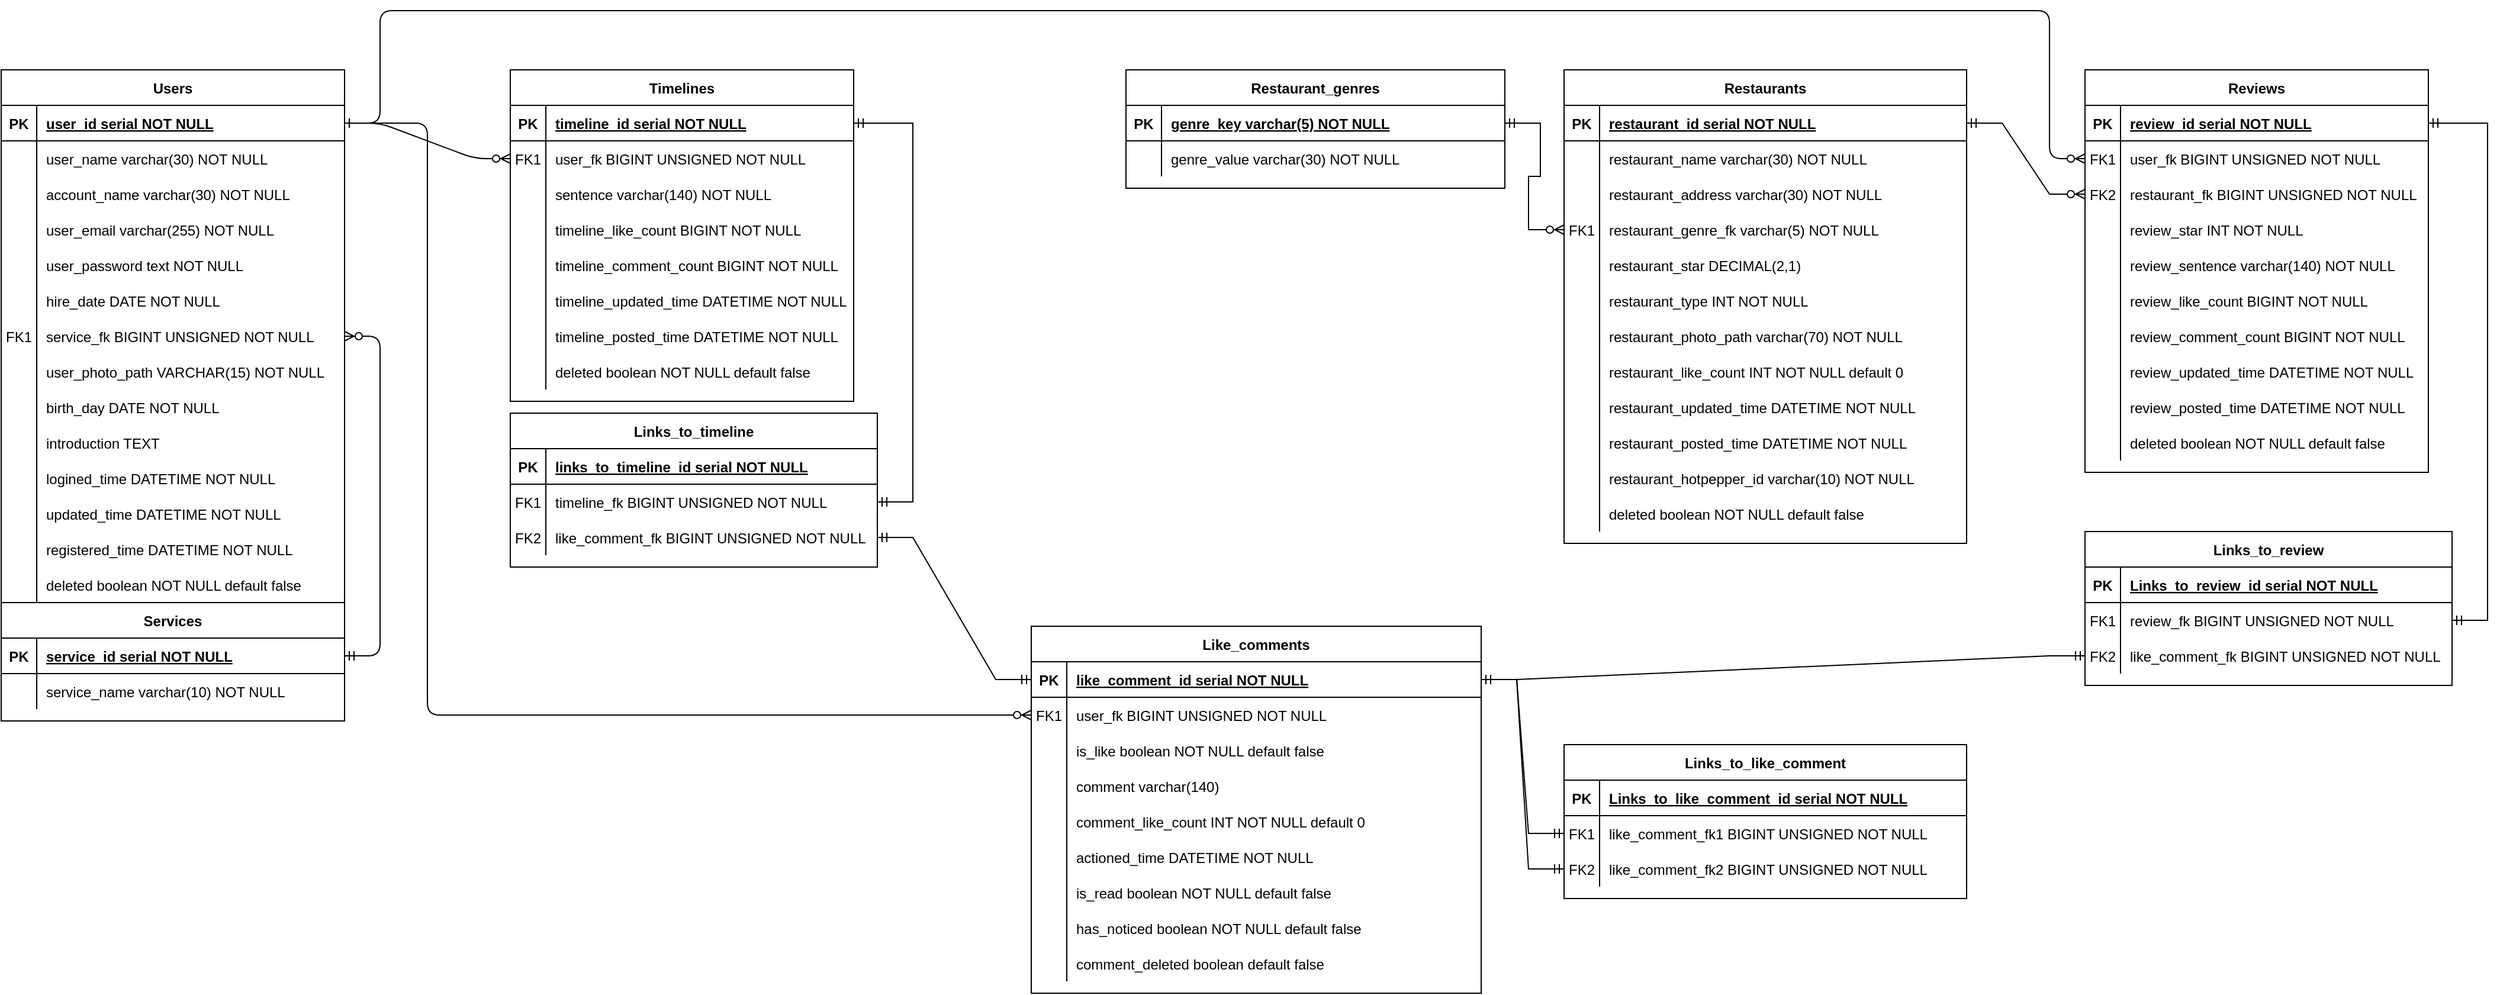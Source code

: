 <mxfile version="15.7.3" type="device"><diagram id="R2lEEEUBdFMjLlhIrx00" name="Page-1"><mxGraphModel dx="1202" dy="634" grid="1" gridSize="10" guides="1" tooltips="1" connect="1" arrows="1" fold="1" page="1" pageScale="1" pageWidth="1100" pageHeight="850" math="0" shadow="0" extFonts="Permanent Marker^https://fonts.googleapis.com/css?family=Permanent+Marker"><root><mxCell id="0"/><mxCell id="1" parent="0"/><mxCell id="C-vyLk0tnHw3VtMMgP7b-1" value="" style="edgeStyle=entityRelationEdgeStyle;endArrow=ERzeroToMany;startArrow=ERone;endFill=1;startFill=0;" parent="1" source="C-vyLk0tnHw3VtMMgP7b-24" target="C-vyLk0tnHw3VtMMgP7b-6" edge="1"><mxGeometry width="100" height="100" relative="1" as="geometry"><mxPoint x="340" y="720" as="sourcePoint"/><mxPoint x="440" y="620" as="targetPoint"/></mxGeometry></mxCell><mxCell id="C-vyLk0tnHw3VtMMgP7b-2" value="Timelines" style="shape=table;startSize=30;container=1;collapsible=1;childLayout=tableLayout;fixedRows=1;rowLines=0;fontStyle=1;align=center;resizeLast=1;" parent="1" vertex="1"><mxGeometry x="510" y="70" width="290" height="280" as="geometry"/></mxCell><mxCell id="C-vyLk0tnHw3VtMMgP7b-3" value="" style="shape=partialRectangle;collapsible=0;dropTarget=0;pointerEvents=0;fillColor=none;points=[[0,0.5],[1,0.5]];portConstraint=eastwest;top=0;left=0;right=0;bottom=1;" parent="C-vyLk0tnHw3VtMMgP7b-2" vertex="1"><mxGeometry y="30" width="290" height="30" as="geometry"/></mxCell><mxCell id="C-vyLk0tnHw3VtMMgP7b-4" value="PK" style="shape=partialRectangle;overflow=hidden;connectable=0;fillColor=none;top=0;left=0;bottom=0;right=0;fontStyle=1;" parent="C-vyLk0tnHw3VtMMgP7b-3" vertex="1"><mxGeometry width="30" height="30" as="geometry"><mxRectangle width="30" height="30" as="alternateBounds"/></mxGeometry></mxCell><mxCell id="C-vyLk0tnHw3VtMMgP7b-5" value="timeline_id serial NOT NULL " style="shape=partialRectangle;overflow=hidden;connectable=0;fillColor=none;top=0;left=0;bottom=0;right=0;align=left;spacingLeft=6;fontStyle=5;" parent="C-vyLk0tnHw3VtMMgP7b-3" vertex="1"><mxGeometry x="30" width="260" height="30" as="geometry"><mxRectangle width="260" height="30" as="alternateBounds"/></mxGeometry></mxCell><mxCell id="C-vyLk0tnHw3VtMMgP7b-6" value="" style="shape=partialRectangle;collapsible=0;dropTarget=0;pointerEvents=0;fillColor=none;points=[[0,0.5],[1,0.5]];portConstraint=eastwest;top=0;left=0;right=0;bottom=0;" parent="C-vyLk0tnHw3VtMMgP7b-2" vertex="1"><mxGeometry y="60" width="290" height="30" as="geometry"/></mxCell><mxCell id="C-vyLk0tnHw3VtMMgP7b-7" value="FK1" style="shape=partialRectangle;overflow=hidden;connectable=0;fillColor=none;top=0;left=0;bottom=0;right=0;" parent="C-vyLk0tnHw3VtMMgP7b-6" vertex="1"><mxGeometry width="30" height="30" as="geometry"><mxRectangle width="30" height="30" as="alternateBounds"/></mxGeometry></mxCell><mxCell id="C-vyLk0tnHw3VtMMgP7b-8" value="user_fk BIGINT UNSIGNED NOT NULL" style="shape=partialRectangle;overflow=hidden;connectable=0;fillColor=none;top=0;left=0;bottom=0;right=0;align=left;spacingLeft=6;" parent="C-vyLk0tnHw3VtMMgP7b-6" vertex="1"><mxGeometry x="30" width="260" height="30" as="geometry"><mxRectangle width="260" height="30" as="alternateBounds"/></mxGeometry></mxCell><mxCell id="C-vyLk0tnHw3VtMMgP7b-9" value="" style="shape=partialRectangle;collapsible=0;dropTarget=0;pointerEvents=0;fillColor=none;points=[[0,0.5],[1,0.5]];portConstraint=eastwest;top=0;left=0;right=0;bottom=0;" parent="C-vyLk0tnHw3VtMMgP7b-2" vertex="1"><mxGeometry y="90" width="290" height="30" as="geometry"/></mxCell><mxCell id="C-vyLk0tnHw3VtMMgP7b-10" value="" style="shape=partialRectangle;overflow=hidden;connectable=0;fillColor=none;top=0;left=0;bottom=0;right=0;" parent="C-vyLk0tnHw3VtMMgP7b-9" vertex="1"><mxGeometry width="30" height="30" as="geometry"><mxRectangle width="30" height="30" as="alternateBounds"/></mxGeometry></mxCell><mxCell id="C-vyLk0tnHw3VtMMgP7b-11" value="sentence varchar(140) NOT NULL" style="shape=partialRectangle;overflow=hidden;connectable=0;fillColor=none;top=0;left=0;bottom=0;right=0;align=left;spacingLeft=6;" parent="C-vyLk0tnHw3VtMMgP7b-9" vertex="1"><mxGeometry x="30" width="260" height="30" as="geometry"><mxRectangle width="260" height="30" as="alternateBounds"/></mxGeometry></mxCell><mxCell id="qMyvgyfySn8kr_yycm1p-59" value="" style="shape=partialRectangle;collapsible=0;dropTarget=0;pointerEvents=0;fillColor=none;points=[[0,0.5],[1,0.5]];portConstraint=eastwest;top=0;left=0;right=0;bottom=0;" parent="C-vyLk0tnHw3VtMMgP7b-2" vertex="1"><mxGeometry y="120" width="290" height="30" as="geometry"/></mxCell><mxCell id="qMyvgyfySn8kr_yycm1p-60" value="" style="shape=partialRectangle;overflow=hidden;connectable=0;fillColor=none;top=0;left=0;bottom=0;right=0;" parent="qMyvgyfySn8kr_yycm1p-59" vertex="1"><mxGeometry width="30" height="30" as="geometry"><mxRectangle width="30" height="30" as="alternateBounds"/></mxGeometry></mxCell><mxCell id="qMyvgyfySn8kr_yycm1p-61" value="timeline_like_count BIGINT NOT NULL" style="shape=partialRectangle;overflow=hidden;connectable=0;fillColor=none;top=0;left=0;bottom=0;right=0;align=left;spacingLeft=6;" parent="qMyvgyfySn8kr_yycm1p-59" vertex="1"><mxGeometry x="30" width="260" height="30" as="geometry"><mxRectangle width="260" height="30" as="alternateBounds"/></mxGeometry></mxCell><mxCell id="Tj48tVzf8sdeE76_sQqU-10" value="" style="shape=partialRectangle;collapsible=0;dropTarget=0;pointerEvents=0;fillColor=none;points=[[0,0.5],[1,0.5]];portConstraint=eastwest;top=0;left=0;right=0;bottom=0;" vertex="1" parent="C-vyLk0tnHw3VtMMgP7b-2"><mxGeometry y="150" width="290" height="30" as="geometry"/></mxCell><mxCell id="Tj48tVzf8sdeE76_sQqU-11" value="" style="shape=partialRectangle;overflow=hidden;connectable=0;fillColor=none;top=0;left=0;bottom=0;right=0;" vertex="1" parent="Tj48tVzf8sdeE76_sQqU-10"><mxGeometry width="30" height="30" as="geometry"><mxRectangle width="30" height="30" as="alternateBounds"/></mxGeometry></mxCell><mxCell id="Tj48tVzf8sdeE76_sQqU-12" value="timeline_comment_count BIGINT NOT NULL" style="shape=partialRectangle;overflow=hidden;connectable=0;fillColor=none;top=0;left=0;bottom=0;right=0;align=left;spacingLeft=6;" vertex="1" parent="Tj48tVzf8sdeE76_sQqU-10"><mxGeometry x="30" width="260" height="30" as="geometry"><mxRectangle width="260" height="30" as="alternateBounds"/></mxGeometry></mxCell><mxCell id="qMyvgyfySn8kr_yycm1p-62" value="" style="shape=partialRectangle;collapsible=0;dropTarget=0;pointerEvents=0;fillColor=none;points=[[0,0.5],[1,0.5]];portConstraint=eastwest;top=0;left=0;right=0;bottom=0;" parent="C-vyLk0tnHw3VtMMgP7b-2" vertex="1"><mxGeometry y="180" width="290" height="30" as="geometry"/></mxCell><mxCell id="qMyvgyfySn8kr_yycm1p-63" value="" style="shape=partialRectangle;overflow=hidden;connectable=0;fillColor=none;top=0;left=0;bottom=0;right=0;" parent="qMyvgyfySn8kr_yycm1p-62" vertex="1"><mxGeometry width="30" height="30" as="geometry"><mxRectangle width="30" height="30" as="alternateBounds"/></mxGeometry></mxCell><mxCell id="qMyvgyfySn8kr_yycm1p-64" value="timeline_updated_time DATETIME NOT NULL" style="shape=partialRectangle;overflow=hidden;connectable=0;fillColor=none;top=0;left=0;bottom=0;right=0;align=left;spacingLeft=6;" parent="qMyvgyfySn8kr_yycm1p-62" vertex="1"><mxGeometry x="30" width="260" height="30" as="geometry"><mxRectangle width="260" height="30" as="alternateBounds"/></mxGeometry></mxCell><mxCell id="qMyvgyfySn8kr_yycm1p-65" value="" style="shape=partialRectangle;collapsible=0;dropTarget=0;pointerEvents=0;fillColor=none;points=[[0,0.5],[1,0.5]];portConstraint=eastwest;top=0;left=0;right=0;bottom=0;" parent="C-vyLk0tnHw3VtMMgP7b-2" vertex="1"><mxGeometry y="210" width="290" height="30" as="geometry"/></mxCell><mxCell id="qMyvgyfySn8kr_yycm1p-66" value="" style="shape=partialRectangle;overflow=hidden;connectable=0;fillColor=none;top=0;left=0;bottom=0;right=0;" parent="qMyvgyfySn8kr_yycm1p-65" vertex="1"><mxGeometry width="30" height="30" as="geometry"><mxRectangle width="30" height="30" as="alternateBounds"/></mxGeometry></mxCell><mxCell id="qMyvgyfySn8kr_yycm1p-67" value="timeline_posted_time DATETIME NOT NULL" style="shape=partialRectangle;overflow=hidden;connectable=0;fillColor=none;top=0;left=0;bottom=0;right=0;align=left;spacingLeft=6;" parent="qMyvgyfySn8kr_yycm1p-65" vertex="1"><mxGeometry x="30" width="260" height="30" as="geometry"><mxRectangle width="260" height="30" as="alternateBounds"/></mxGeometry></mxCell><mxCell id="qMyvgyfySn8kr_yycm1p-101" value="" style="shape=partialRectangle;collapsible=0;dropTarget=0;pointerEvents=0;fillColor=none;points=[[0,0.5],[1,0.5]];portConstraint=eastwest;top=0;left=0;right=0;bottom=0;" parent="C-vyLk0tnHw3VtMMgP7b-2" vertex="1"><mxGeometry y="240" width="290" height="30" as="geometry"/></mxCell><mxCell id="qMyvgyfySn8kr_yycm1p-102" value="" style="shape=partialRectangle;overflow=hidden;connectable=0;fillColor=none;top=0;left=0;bottom=0;right=0;" parent="qMyvgyfySn8kr_yycm1p-101" vertex="1"><mxGeometry width="30" height="30" as="geometry"><mxRectangle width="30" height="30" as="alternateBounds"/></mxGeometry></mxCell><mxCell id="qMyvgyfySn8kr_yycm1p-103" value="deleted boolean NOT NULL default false" style="shape=partialRectangle;overflow=hidden;connectable=0;fillColor=none;top=0;left=0;bottom=0;right=0;align=left;spacingLeft=6;" parent="qMyvgyfySn8kr_yycm1p-101" vertex="1"><mxGeometry x="30" width="260" height="30" as="geometry"><mxRectangle width="260" height="30" as="alternateBounds"/></mxGeometry></mxCell><mxCell id="C-vyLk0tnHw3VtMMgP7b-23" value="Users" style="shape=table;startSize=30;container=1;collapsible=1;childLayout=tableLayout;fixedRows=1;rowLines=0;fontStyle=1;align=center;resizeLast=1;" parent="1" vertex="1"><mxGeometry x="80" y="70" width="290" height="460" as="geometry"/></mxCell><mxCell id="C-vyLk0tnHw3VtMMgP7b-24" value="" style="shape=partialRectangle;collapsible=0;dropTarget=0;pointerEvents=0;fillColor=none;points=[[0,0.5],[1,0.5]];portConstraint=eastwest;top=0;left=0;right=0;bottom=1;" parent="C-vyLk0tnHw3VtMMgP7b-23" vertex="1"><mxGeometry y="30" width="290" height="30" as="geometry"/></mxCell><mxCell id="C-vyLk0tnHw3VtMMgP7b-25" value="PK" style="shape=partialRectangle;overflow=hidden;connectable=0;fillColor=none;top=0;left=0;bottom=0;right=0;fontStyle=1;" parent="C-vyLk0tnHw3VtMMgP7b-24" vertex="1"><mxGeometry width="30" height="30" as="geometry"><mxRectangle width="30" height="30" as="alternateBounds"/></mxGeometry></mxCell><mxCell id="C-vyLk0tnHw3VtMMgP7b-26" value="user_id serial NOT NULL " style="shape=partialRectangle;overflow=hidden;connectable=0;fillColor=none;top=0;left=0;bottom=0;right=0;align=left;spacingLeft=6;fontStyle=5;" parent="C-vyLk0tnHw3VtMMgP7b-24" vertex="1"><mxGeometry x="30" width="260" height="30" as="geometry"><mxRectangle width="260" height="30" as="alternateBounds"/></mxGeometry></mxCell><mxCell id="C-vyLk0tnHw3VtMMgP7b-27" value="" style="shape=partialRectangle;collapsible=0;dropTarget=0;pointerEvents=0;fillColor=none;points=[[0,0.5],[1,0.5]];portConstraint=eastwest;top=0;left=0;right=0;bottom=0;" parent="C-vyLk0tnHw3VtMMgP7b-23" vertex="1"><mxGeometry y="60" width="290" height="30" as="geometry"/></mxCell><mxCell id="C-vyLk0tnHw3VtMMgP7b-28" value="" style="shape=partialRectangle;overflow=hidden;connectable=0;fillColor=none;top=0;left=0;bottom=0;right=0;" parent="C-vyLk0tnHw3VtMMgP7b-27" vertex="1"><mxGeometry width="30" height="30" as="geometry"><mxRectangle width="30" height="30" as="alternateBounds"/></mxGeometry></mxCell><mxCell id="C-vyLk0tnHw3VtMMgP7b-29" value="user_name varchar(30) NOT NULL" style="shape=partialRectangle;overflow=hidden;connectable=0;fillColor=none;top=0;left=0;bottom=0;right=0;align=left;spacingLeft=6;" parent="C-vyLk0tnHw3VtMMgP7b-27" vertex="1"><mxGeometry x="30" width="260" height="30" as="geometry"><mxRectangle width="260" height="30" as="alternateBounds"/></mxGeometry></mxCell><mxCell id="qMyvgyfySn8kr_yycm1p-1" value="" style="shape=partialRectangle;collapsible=0;dropTarget=0;pointerEvents=0;fillColor=none;points=[[0,0.5],[1,0.5]];portConstraint=eastwest;top=0;left=0;right=0;bottom=0;" parent="C-vyLk0tnHw3VtMMgP7b-23" vertex="1"><mxGeometry y="90" width="290" height="30" as="geometry"/></mxCell><mxCell id="qMyvgyfySn8kr_yycm1p-2" value="" style="shape=partialRectangle;overflow=hidden;connectable=0;fillColor=none;top=0;left=0;bottom=0;right=0;" parent="qMyvgyfySn8kr_yycm1p-1" vertex="1"><mxGeometry width="30" height="30" as="geometry"><mxRectangle width="30" height="30" as="alternateBounds"/></mxGeometry></mxCell><mxCell id="qMyvgyfySn8kr_yycm1p-3" value="account_name varchar(30) NOT NULL" style="shape=partialRectangle;overflow=hidden;connectable=0;fillColor=none;top=0;left=0;bottom=0;right=0;align=left;spacingLeft=6;" parent="qMyvgyfySn8kr_yycm1p-1" vertex="1"><mxGeometry x="30" width="260" height="30" as="geometry"><mxRectangle width="260" height="30" as="alternateBounds"/></mxGeometry></mxCell><mxCell id="qMyvgyfySn8kr_yycm1p-4" value="" style="shape=partialRectangle;collapsible=0;dropTarget=0;pointerEvents=0;fillColor=none;points=[[0,0.5],[1,0.5]];portConstraint=eastwest;top=0;left=0;right=0;bottom=0;" parent="C-vyLk0tnHw3VtMMgP7b-23" vertex="1"><mxGeometry y="120" width="290" height="30" as="geometry"/></mxCell><mxCell id="qMyvgyfySn8kr_yycm1p-5" value="" style="shape=partialRectangle;overflow=hidden;connectable=0;fillColor=none;top=0;left=0;bottom=0;right=0;" parent="qMyvgyfySn8kr_yycm1p-4" vertex="1"><mxGeometry width="30" height="30" as="geometry"><mxRectangle width="30" height="30" as="alternateBounds"/></mxGeometry></mxCell><mxCell id="qMyvgyfySn8kr_yycm1p-6" value="user_email varchar(255) NOT NULL" style="shape=partialRectangle;overflow=hidden;connectable=0;fillColor=none;top=0;left=0;bottom=0;right=0;align=left;spacingLeft=6;" parent="qMyvgyfySn8kr_yycm1p-4" vertex="1"><mxGeometry x="30" width="260" height="30" as="geometry"><mxRectangle width="260" height="30" as="alternateBounds"/></mxGeometry></mxCell><mxCell id="qMyvgyfySn8kr_yycm1p-7" value="" style="shape=partialRectangle;collapsible=0;dropTarget=0;pointerEvents=0;fillColor=none;points=[[0,0.5],[1,0.5]];portConstraint=eastwest;top=0;left=0;right=0;bottom=0;" parent="C-vyLk0tnHw3VtMMgP7b-23" vertex="1"><mxGeometry y="150" width="290" height="30" as="geometry"/></mxCell><mxCell id="qMyvgyfySn8kr_yycm1p-8" value="" style="shape=partialRectangle;overflow=hidden;connectable=0;fillColor=none;top=0;left=0;bottom=0;right=0;" parent="qMyvgyfySn8kr_yycm1p-7" vertex="1"><mxGeometry width="30" height="30" as="geometry"><mxRectangle width="30" height="30" as="alternateBounds"/></mxGeometry></mxCell><mxCell id="qMyvgyfySn8kr_yycm1p-9" value="user_password text NOT NULL" style="shape=partialRectangle;overflow=hidden;connectable=0;fillColor=none;top=0;left=0;bottom=0;right=0;align=left;spacingLeft=6;" parent="qMyvgyfySn8kr_yycm1p-7" vertex="1"><mxGeometry x="30" width="260" height="30" as="geometry"><mxRectangle width="260" height="30" as="alternateBounds"/></mxGeometry></mxCell><mxCell id="qMyvgyfySn8kr_yycm1p-14" value="" style="shape=partialRectangle;collapsible=0;dropTarget=0;pointerEvents=0;fillColor=none;points=[[0,0.5],[1,0.5]];portConstraint=eastwest;top=0;left=0;right=0;bottom=0;" parent="C-vyLk0tnHw3VtMMgP7b-23" vertex="1"><mxGeometry y="180" width="290" height="30" as="geometry"/></mxCell><mxCell id="qMyvgyfySn8kr_yycm1p-15" value="" style="shape=partialRectangle;overflow=hidden;connectable=0;fillColor=none;top=0;left=0;bottom=0;right=0;" parent="qMyvgyfySn8kr_yycm1p-14" vertex="1"><mxGeometry width="30" height="30" as="geometry"><mxRectangle width="30" height="30" as="alternateBounds"/></mxGeometry></mxCell><mxCell id="qMyvgyfySn8kr_yycm1p-16" value="hire_date DATE NOT NULL" style="shape=partialRectangle;overflow=hidden;connectable=0;fillColor=none;top=0;left=0;bottom=0;right=0;align=left;spacingLeft=6;" parent="qMyvgyfySn8kr_yycm1p-14" vertex="1"><mxGeometry x="30" width="260" height="30" as="geometry"><mxRectangle width="260" height="30" as="alternateBounds"/></mxGeometry></mxCell><mxCell id="qMyvgyfySn8kr_yycm1p-17" value="" style="shape=partialRectangle;collapsible=0;dropTarget=0;pointerEvents=0;fillColor=none;points=[[0,0.5],[1,0.5]];portConstraint=eastwest;top=0;left=0;right=0;bottom=0;" parent="C-vyLk0tnHw3VtMMgP7b-23" vertex="1"><mxGeometry y="210" width="290" height="30" as="geometry"/></mxCell><mxCell id="qMyvgyfySn8kr_yycm1p-18" value="FK1" style="shape=partialRectangle;overflow=hidden;connectable=0;fillColor=none;top=0;left=0;bottom=0;right=0;" parent="qMyvgyfySn8kr_yycm1p-17" vertex="1"><mxGeometry width="30" height="30" as="geometry"><mxRectangle width="30" height="30" as="alternateBounds"/></mxGeometry></mxCell><mxCell id="qMyvgyfySn8kr_yycm1p-19" value="service_fk BIGINT UNSIGNED NOT NULL" style="shape=partialRectangle;overflow=hidden;connectable=0;fillColor=none;top=0;left=0;bottom=0;right=0;align=left;spacingLeft=6;" parent="qMyvgyfySn8kr_yycm1p-17" vertex="1"><mxGeometry x="30" width="260" height="30" as="geometry"><mxRectangle width="260" height="30" as="alternateBounds"/></mxGeometry></mxCell><mxCell id="hJgfBjvdmo6dXFA_qr9M-4" value="" style="shape=partialRectangle;collapsible=0;dropTarget=0;pointerEvents=0;fillColor=none;points=[[0,0.5],[1,0.5]];portConstraint=eastwest;top=0;left=0;right=0;bottom=0;" parent="C-vyLk0tnHw3VtMMgP7b-23" vertex="1"><mxGeometry y="240" width="290" height="30" as="geometry"/></mxCell><mxCell id="hJgfBjvdmo6dXFA_qr9M-5" value="" style="shape=partialRectangle;overflow=hidden;connectable=0;fillColor=none;top=0;left=0;bottom=0;right=0;" parent="hJgfBjvdmo6dXFA_qr9M-4" vertex="1"><mxGeometry width="30" height="30" as="geometry"><mxRectangle width="30" height="30" as="alternateBounds"/></mxGeometry></mxCell><mxCell id="hJgfBjvdmo6dXFA_qr9M-6" value="user_photo_path VARCHAR(15) NOT NULL" style="shape=partialRectangle;overflow=hidden;connectable=0;fillColor=none;top=0;left=0;bottom=0;right=0;align=left;spacingLeft=6;" parent="hJgfBjvdmo6dXFA_qr9M-4" vertex="1"><mxGeometry x="30" width="260" height="30" as="geometry"><mxRectangle width="260" height="30" as="alternateBounds"/></mxGeometry></mxCell><mxCell id="qMyvgyfySn8kr_yycm1p-20" value="" style="shape=partialRectangle;collapsible=0;dropTarget=0;pointerEvents=0;fillColor=none;points=[[0,0.5],[1,0.5]];portConstraint=eastwest;top=0;left=0;right=0;bottom=0;" parent="C-vyLk0tnHw3VtMMgP7b-23" vertex="1"><mxGeometry y="270" width="290" height="30" as="geometry"/></mxCell><mxCell id="qMyvgyfySn8kr_yycm1p-21" value="" style="shape=partialRectangle;overflow=hidden;connectable=0;fillColor=none;top=0;left=0;bottom=0;right=0;" parent="qMyvgyfySn8kr_yycm1p-20" vertex="1"><mxGeometry width="30" height="30" as="geometry"><mxRectangle width="30" height="30" as="alternateBounds"/></mxGeometry></mxCell><mxCell id="qMyvgyfySn8kr_yycm1p-22" value="birth_day DATE NOT NULL" style="shape=partialRectangle;overflow=hidden;connectable=0;fillColor=none;top=0;left=0;bottom=0;right=0;align=left;spacingLeft=6;" parent="qMyvgyfySn8kr_yycm1p-20" vertex="1"><mxGeometry x="30" width="260" height="30" as="geometry"><mxRectangle width="260" height="30" as="alternateBounds"/></mxGeometry></mxCell><mxCell id="qMyvgyfySn8kr_yycm1p-10" value="" style="shape=partialRectangle;collapsible=0;dropTarget=0;pointerEvents=0;fillColor=none;points=[[0,0.5],[1,0.5]];portConstraint=eastwest;top=0;left=0;right=0;bottom=0;" parent="C-vyLk0tnHw3VtMMgP7b-23" vertex="1"><mxGeometry y="300" width="290" height="30" as="geometry"/></mxCell><mxCell id="qMyvgyfySn8kr_yycm1p-11" value="" style="shape=partialRectangle;overflow=hidden;connectable=0;fillColor=none;top=0;left=0;bottom=0;right=0;" parent="qMyvgyfySn8kr_yycm1p-10" vertex="1"><mxGeometry width="30" height="30" as="geometry"><mxRectangle width="30" height="30" as="alternateBounds"/></mxGeometry></mxCell><mxCell id="qMyvgyfySn8kr_yycm1p-12" value="introduction TEXT" style="shape=partialRectangle;overflow=hidden;connectable=0;fillColor=none;top=0;left=0;bottom=0;right=0;align=left;spacingLeft=6;" parent="qMyvgyfySn8kr_yycm1p-10" vertex="1"><mxGeometry x="30" width="260" height="30" as="geometry"><mxRectangle width="260" height="30" as="alternateBounds"/></mxGeometry></mxCell><mxCell id="qMyvgyfySn8kr_yycm1p-23" value="" style="shape=partialRectangle;collapsible=0;dropTarget=0;pointerEvents=0;fillColor=none;points=[[0,0.5],[1,0.5]];portConstraint=eastwest;top=0;left=0;right=0;bottom=0;" parent="C-vyLk0tnHw3VtMMgP7b-23" vertex="1"><mxGeometry y="330" width="290" height="30" as="geometry"/></mxCell><mxCell id="qMyvgyfySn8kr_yycm1p-24" value="" style="shape=partialRectangle;overflow=hidden;connectable=0;fillColor=none;top=0;left=0;bottom=0;right=0;" parent="qMyvgyfySn8kr_yycm1p-23" vertex="1"><mxGeometry width="30" height="30" as="geometry"><mxRectangle width="30" height="30" as="alternateBounds"/></mxGeometry></mxCell><mxCell id="qMyvgyfySn8kr_yycm1p-25" value="logined_time DATETIME NOT NULL " style="shape=partialRectangle;overflow=hidden;connectable=0;fillColor=none;top=0;left=0;bottom=0;right=0;align=left;spacingLeft=6;" parent="qMyvgyfySn8kr_yycm1p-23" vertex="1"><mxGeometry x="30" width="260" height="30" as="geometry"><mxRectangle width="260" height="30" as="alternateBounds"/></mxGeometry></mxCell><mxCell id="qMyvgyfySn8kr_yycm1p-26" value="" style="shape=partialRectangle;collapsible=0;dropTarget=0;pointerEvents=0;fillColor=none;points=[[0,0.5],[1,0.5]];portConstraint=eastwest;top=0;left=0;right=0;bottom=0;" parent="C-vyLk0tnHw3VtMMgP7b-23" vertex="1"><mxGeometry y="360" width="290" height="30" as="geometry"/></mxCell><mxCell id="qMyvgyfySn8kr_yycm1p-27" value="" style="shape=partialRectangle;overflow=hidden;connectable=0;fillColor=none;top=0;left=0;bottom=0;right=0;" parent="qMyvgyfySn8kr_yycm1p-26" vertex="1"><mxGeometry width="30" height="30" as="geometry"><mxRectangle width="30" height="30" as="alternateBounds"/></mxGeometry></mxCell><mxCell id="qMyvgyfySn8kr_yycm1p-28" value="updated_time DATETIME NOT NULL" style="shape=partialRectangle;overflow=hidden;connectable=0;fillColor=none;top=0;left=0;bottom=0;right=0;align=left;spacingLeft=6;" parent="qMyvgyfySn8kr_yycm1p-26" vertex="1"><mxGeometry x="30" width="260" height="30" as="geometry"><mxRectangle width="260" height="30" as="alternateBounds"/></mxGeometry></mxCell><mxCell id="qMyvgyfySn8kr_yycm1p-29" value="" style="shape=partialRectangle;collapsible=0;dropTarget=0;pointerEvents=0;fillColor=none;points=[[0,0.5],[1,0.5]];portConstraint=eastwest;top=0;left=0;right=0;bottom=0;" parent="C-vyLk0tnHw3VtMMgP7b-23" vertex="1"><mxGeometry y="390" width="290" height="30" as="geometry"/></mxCell><mxCell id="qMyvgyfySn8kr_yycm1p-30" value="" style="shape=partialRectangle;overflow=hidden;connectable=0;fillColor=none;top=0;left=0;bottom=0;right=0;" parent="qMyvgyfySn8kr_yycm1p-29" vertex="1"><mxGeometry width="30" height="30" as="geometry"><mxRectangle width="30" height="30" as="alternateBounds"/></mxGeometry></mxCell><mxCell id="qMyvgyfySn8kr_yycm1p-31" value="registered_time DATETIME NOT NULL" style="shape=partialRectangle;overflow=hidden;connectable=0;fillColor=none;top=0;left=0;bottom=0;right=0;align=left;spacingLeft=6;" parent="qMyvgyfySn8kr_yycm1p-29" vertex="1"><mxGeometry x="30" width="260" height="30" as="geometry"><mxRectangle width="260" height="30" as="alternateBounds"/></mxGeometry></mxCell><mxCell id="qMyvgyfySn8kr_yycm1p-32" value="" style="shape=partialRectangle;collapsible=0;dropTarget=0;pointerEvents=0;fillColor=none;points=[[0,0.5],[1,0.5]];portConstraint=eastwest;top=0;left=0;right=0;bottom=0;" parent="C-vyLk0tnHw3VtMMgP7b-23" vertex="1"><mxGeometry y="420" width="290" height="30" as="geometry"/></mxCell><mxCell id="qMyvgyfySn8kr_yycm1p-33" value="" style="shape=partialRectangle;overflow=hidden;connectable=0;fillColor=none;top=0;left=0;bottom=0;right=0;" parent="qMyvgyfySn8kr_yycm1p-32" vertex="1"><mxGeometry width="30" height="30" as="geometry"><mxRectangle width="30" height="30" as="alternateBounds"/></mxGeometry></mxCell><mxCell id="qMyvgyfySn8kr_yycm1p-34" value="deleted boolean NOT NULL default false" style="shape=partialRectangle;overflow=hidden;connectable=0;fillColor=none;top=0;left=0;bottom=0;right=0;align=left;spacingLeft=6;" parent="qMyvgyfySn8kr_yycm1p-32" vertex="1"><mxGeometry x="30" width="260" height="30" as="geometry"><mxRectangle width="260" height="30" as="alternateBounds"/></mxGeometry></mxCell><mxCell id="qMyvgyfySn8kr_yycm1p-35" value="Services" style="shape=table;startSize=30;container=1;collapsible=1;childLayout=tableLayout;fixedRows=1;rowLines=0;fontStyle=1;align=center;resizeLast=1;" parent="1" vertex="1"><mxGeometry x="80" y="520" width="290" height="100" as="geometry"/></mxCell><mxCell id="qMyvgyfySn8kr_yycm1p-36" value="" style="shape=partialRectangle;collapsible=0;dropTarget=0;pointerEvents=0;fillColor=none;points=[[0,0.5],[1,0.5]];portConstraint=eastwest;top=0;left=0;right=0;bottom=1;" parent="qMyvgyfySn8kr_yycm1p-35" vertex="1"><mxGeometry y="30" width="290" height="30" as="geometry"/></mxCell><mxCell id="qMyvgyfySn8kr_yycm1p-37" value="PK" style="shape=partialRectangle;overflow=hidden;connectable=0;fillColor=none;top=0;left=0;bottom=0;right=0;fontStyle=1;" parent="qMyvgyfySn8kr_yycm1p-36" vertex="1"><mxGeometry width="30" height="30" as="geometry"><mxRectangle width="30" height="30" as="alternateBounds"/></mxGeometry></mxCell><mxCell id="qMyvgyfySn8kr_yycm1p-38" value="service_id serial NOT NULL " style="shape=partialRectangle;overflow=hidden;connectable=0;fillColor=none;top=0;left=0;bottom=0;right=0;align=left;spacingLeft=6;fontStyle=5;" parent="qMyvgyfySn8kr_yycm1p-36" vertex="1"><mxGeometry x="30" width="260" height="30" as="geometry"><mxRectangle width="260" height="30" as="alternateBounds"/></mxGeometry></mxCell><mxCell id="qMyvgyfySn8kr_yycm1p-42" value="" style="shape=partialRectangle;collapsible=0;dropTarget=0;pointerEvents=0;fillColor=none;points=[[0,0.5],[1,0.5]];portConstraint=eastwest;top=0;left=0;right=0;bottom=0;" parent="qMyvgyfySn8kr_yycm1p-35" vertex="1"><mxGeometry y="60" width="290" height="30" as="geometry"/></mxCell><mxCell id="qMyvgyfySn8kr_yycm1p-43" value="" style="shape=partialRectangle;overflow=hidden;connectable=0;fillColor=none;top=0;left=0;bottom=0;right=0;" parent="qMyvgyfySn8kr_yycm1p-42" vertex="1"><mxGeometry width="30" height="30" as="geometry"><mxRectangle width="30" height="30" as="alternateBounds"/></mxGeometry></mxCell><mxCell id="qMyvgyfySn8kr_yycm1p-44" value="service_name varchar(10) NOT NULL" style="shape=partialRectangle;overflow=hidden;connectable=0;fillColor=none;top=0;left=0;bottom=0;right=0;align=left;spacingLeft=6;" parent="qMyvgyfySn8kr_yycm1p-42" vertex="1"><mxGeometry x="30" width="260" height="30" as="geometry"><mxRectangle width="260" height="30" as="alternateBounds"/></mxGeometry></mxCell><mxCell id="qMyvgyfySn8kr_yycm1p-47" value="" style="edgeStyle=entityRelationEdgeStyle;fontSize=12;html=1;endArrow=ERzeroToMany;startArrow=ERmandOne;fontFamily=Helvetica;fontColor=rgba(0, 0, 0, 1);align=center;endFill=1;strokeColor=rgba(0, 0, 0, 1);" parent="1" source="qMyvgyfySn8kr_yycm1p-36" target="qMyvgyfySn8kr_yycm1p-17" edge="1"><mxGeometry width="100" height="100" relative="1" as="geometry"><mxPoint x="360" y="720" as="sourcePoint"/><mxPoint x="410" y="370" as="targetPoint"/></mxGeometry></mxCell><mxCell id="mH1dn79HrYOJWNwSrirj-23" value="Restaurants" style="shape=table;startSize=30;container=1;collapsible=1;childLayout=tableLayout;fixedRows=1;rowLines=0;fontStyle=1;align=center;resizeLast=1;" parent="1" vertex="1"><mxGeometry x="1400" y="70" width="340" height="400" as="geometry"/></mxCell><mxCell id="mH1dn79HrYOJWNwSrirj-24" value="" style="shape=partialRectangle;collapsible=0;dropTarget=0;pointerEvents=0;fillColor=none;points=[[0,0.5],[1,0.5]];portConstraint=eastwest;top=0;left=0;right=0;bottom=1;" parent="mH1dn79HrYOJWNwSrirj-23" vertex="1"><mxGeometry y="30" width="340" height="30" as="geometry"/></mxCell><mxCell id="mH1dn79HrYOJWNwSrirj-25" value="PK" style="shape=partialRectangle;overflow=hidden;connectable=0;fillColor=none;top=0;left=0;bottom=0;right=0;fontStyle=1;" parent="mH1dn79HrYOJWNwSrirj-24" vertex="1"><mxGeometry width="30" height="30" as="geometry"><mxRectangle width="30" height="30" as="alternateBounds"/></mxGeometry></mxCell><mxCell id="mH1dn79HrYOJWNwSrirj-26" value="restaurant_id serial NOT NULL " style="shape=partialRectangle;overflow=hidden;connectable=0;fillColor=none;top=0;left=0;bottom=0;right=0;align=left;spacingLeft=6;fontStyle=5;" parent="mH1dn79HrYOJWNwSrirj-24" vertex="1"><mxGeometry x="30" width="310" height="30" as="geometry"><mxRectangle width="310" height="30" as="alternateBounds"/></mxGeometry></mxCell><mxCell id="mH1dn79HrYOJWNwSrirj-30" value="" style="shape=partialRectangle;collapsible=0;dropTarget=0;pointerEvents=0;fillColor=none;points=[[0,0.5],[1,0.5]];portConstraint=eastwest;top=0;left=0;right=0;bottom=0;" parent="mH1dn79HrYOJWNwSrirj-23" vertex="1"><mxGeometry y="60" width="340" height="30" as="geometry"/></mxCell><mxCell id="mH1dn79HrYOJWNwSrirj-31" value="" style="shape=partialRectangle;overflow=hidden;connectable=0;fillColor=none;top=0;left=0;bottom=0;right=0;" parent="mH1dn79HrYOJWNwSrirj-30" vertex="1"><mxGeometry width="30" height="30" as="geometry"><mxRectangle width="30" height="30" as="alternateBounds"/></mxGeometry></mxCell><mxCell id="mH1dn79HrYOJWNwSrirj-32" value="restaurant_name varchar(30) NOT NULL" style="shape=partialRectangle;overflow=hidden;connectable=0;fillColor=none;top=0;left=0;bottom=0;right=0;align=left;spacingLeft=6;" parent="mH1dn79HrYOJWNwSrirj-30" vertex="1"><mxGeometry x="30" width="310" height="30" as="geometry"><mxRectangle width="310" height="30" as="alternateBounds"/></mxGeometry></mxCell><mxCell id="gZ6pU4DfmAw9tCynrmgY-4" value="" style="shape=partialRectangle;collapsible=0;dropTarget=0;pointerEvents=0;fillColor=none;points=[[0,0.5],[1,0.5]];portConstraint=eastwest;top=0;left=0;right=0;bottom=0;" parent="mH1dn79HrYOJWNwSrirj-23" vertex="1"><mxGeometry y="90" width="340" height="30" as="geometry"/></mxCell><mxCell id="gZ6pU4DfmAw9tCynrmgY-5" value="" style="shape=partialRectangle;overflow=hidden;connectable=0;fillColor=none;top=0;left=0;bottom=0;right=0;" parent="gZ6pU4DfmAw9tCynrmgY-4" vertex="1"><mxGeometry width="30" height="30" as="geometry"><mxRectangle width="30" height="30" as="alternateBounds"/></mxGeometry></mxCell><mxCell id="gZ6pU4DfmAw9tCynrmgY-6" value="restaurant_address varchar(30) NOT NULL" style="shape=partialRectangle;overflow=hidden;connectable=0;fillColor=none;top=0;left=0;bottom=0;right=0;align=left;spacingLeft=6;" parent="gZ6pU4DfmAw9tCynrmgY-4" vertex="1"><mxGeometry x="30" width="310" height="30" as="geometry"><mxRectangle width="310" height="30" as="alternateBounds"/></mxGeometry></mxCell><mxCell id="mH1dn79HrYOJWNwSrirj-33" value="" style="shape=partialRectangle;collapsible=0;dropTarget=0;pointerEvents=0;fillColor=none;points=[[0,0.5],[1,0.5]];portConstraint=eastwest;top=0;left=0;right=0;bottom=0;" parent="mH1dn79HrYOJWNwSrirj-23" vertex="1"><mxGeometry y="120" width="340" height="30" as="geometry"/></mxCell><mxCell id="mH1dn79HrYOJWNwSrirj-34" value="" style="shape=partialRectangle;overflow=hidden;connectable=0;fillColor=none;top=0;left=0;bottom=0;right=0;" parent="mH1dn79HrYOJWNwSrirj-33" vertex="1"><mxGeometry width="30" height="30" as="geometry"><mxRectangle width="30" height="30" as="alternateBounds"/></mxGeometry></mxCell><mxCell id="mH1dn79HrYOJWNwSrirj-35" value="restaurant_genre_fk varchar(5) NOT NULL" style="shape=partialRectangle;overflow=hidden;connectable=0;fillColor=none;top=0;left=0;bottom=0;right=0;align=left;spacingLeft=6;" parent="mH1dn79HrYOJWNwSrirj-33" vertex="1"><mxGeometry x="30" width="310" height="30" as="geometry"><mxRectangle width="310" height="30" as="alternateBounds"/></mxGeometry></mxCell><mxCell id="mH1dn79HrYOJWNwSrirj-36" value="" style="shape=partialRectangle;collapsible=0;dropTarget=0;pointerEvents=0;fillColor=none;points=[[0,0.5],[1,0.5]];portConstraint=eastwest;top=0;left=0;right=0;bottom=0;" parent="mH1dn79HrYOJWNwSrirj-23" vertex="1"><mxGeometry y="150" width="340" height="30" as="geometry"/></mxCell><mxCell id="mH1dn79HrYOJWNwSrirj-37" value="" style="shape=partialRectangle;overflow=hidden;connectable=0;fillColor=none;top=0;left=0;bottom=0;right=0;" parent="mH1dn79HrYOJWNwSrirj-36" vertex="1"><mxGeometry width="30" height="30" as="geometry"><mxRectangle width="30" height="30" as="alternateBounds"/></mxGeometry></mxCell><mxCell id="mH1dn79HrYOJWNwSrirj-38" value="restaurant_star DECIMAL(2,1)" style="shape=partialRectangle;overflow=hidden;connectable=0;fillColor=none;top=0;left=0;bottom=0;right=0;align=left;spacingLeft=6;" parent="mH1dn79HrYOJWNwSrirj-36" vertex="1"><mxGeometry x="30" width="310" height="30" as="geometry"><mxRectangle width="310" height="30" as="alternateBounds"/></mxGeometry></mxCell><mxCell id="gZ6pU4DfmAw9tCynrmgY-108" value="" style="shape=partialRectangle;collapsible=0;dropTarget=0;pointerEvents=0;fillColor=none;points=[[0,0.5],[1,0.5]];portConstraint=eastwest;top=0;left=0;right=0;bottom=0;" parent="mH1dn79HrYOJWNwSrirj-23" vertex="1"><mxGeometry y="180" width="340" height="30" as="geometry"/></mxCell><mxCell id="gZ6pU4DfmAw9tCynrmgY-109" value="" style="shape=partialRectangle;overflow=hidden;connectable=0;fillColor=none;top=0;left=0;bottom=0;right=0;" parent="gZ6pU4DfmAw9tCynrmgY-108" vertex="1"><mxGeometry width="30" height="30" as="geometry"><mxRectangle width="30" height="30" as="alternateBounds"/></mxGeometry></mxCell><mxCell id="gZ6pU4DfmAw9tCynrmgY-110" value="restaurant_type INT NOT NULL" style="shape=partialRectangle;overflow=hidden;connectable=0;fillColor=none;top=0;left=0;bottom=0;right=0;align=left;spacingLeft=6;" parent="gZ6pU4DfmAw9tCynrmgY-108" vertex="1"><mxGeometry x="30" width="310" height="30" as="geometry"><mxRectangle width="310" height="30" as="alternateBounds"/></mxGeometry></mxCell><mxCell id="mH1dn79HrYOJWNwSrirj-39" value="" style="shape=partialRectangle;collapsible=0;dropTarget=0;pointerEvents=0;fillColor=none;points=[[0,0.5],[1,0.5]];portConstraint=eastwest;top=0;left=0;right=0;bottom=0;" parent="mH1dn79HrYOJWNwSrirj-23" vertex="1"><mxGeometry y="210" width="340" height="30" as="geometry"/></mxCell><mxCell id="mH1dn79HrYOJWNwSrirj-40" value="" style="shape=partialRectangle;overflow=hidden;connectable=0;fillColor=none;top=0;left=0;bottom=0;right=0;" parent="mH1dn79HrYOJWNwSrirj-39" vertex="1"><mxGeometry width="30" height="30" as="geometry"><mxRectangle width="30" height="30" as="alternateBounds"/></mxGeometry></mxCell><mxCell id="mH1dn79HrYOJWNwSrirj-41" value="restaurant_photo_path varchar(70) NOT NULL" style="shape=partialRectangle;overflow=hidden;connectable=0;fillColor=none;top=0;left=0;bottom=0;right=0;align=left;spacingLeft=6;" parent="mH1dn79HrYOJWNwSrirj-39" vertex="1"><mxGeometry x="30" width="310" height="30" as="geometry"><mxRectangle width="310" height="30" as="alternateBounds"/></mxGeometry></mxCell><mxCell id="mH1dn79HrYOJWNwSrirj-42" value="" style="shape=partialRectangle;collapsible=0;dropTarget=0;pointerEvents=0;fillColor=none;points=[[0,0.5],[1,0.5]];portConstraint=eastwest;top=0;left=0;right=0;bottom=0;" parent="mH1dn79HrYOJWNwSrirj-23" vertex="1"><mxGeometry y="240" width="340" height="30" as="geometry"/></mxCell><mxCell id="mH1dn79HrYOJWNwSrirj-43" value="" style="shape=partialRectangle;overflow=hidden;connectable=0;fillColor=none;top=0;left=0;bottom=0;right=0;" parent="mH1dn79HrYOJWNwSrirj-42" vertex="1"><mxGeometry width="30" height="30" as="geometry"><mxRectangle width="30" height="30" as="alternateBounds"/></mxGeometry></mxCell><mxCell id="mH1dn79HrYOJWNwSrirj-44" value="restaurant_like_count INT NOT NULL default 0" style="shape=partialRectangle;overflow=hidden;connectable=0;fillColor=none;top=0;left=0;bottom=0;right=0;align=left;spacingLeft=6;" parent="mH1dn79HrYOJWNwSrirj-42" vertex="1"><mxGeometry x="30" width="310" height="30" as="geometry"><mxRectangle width="310" height="30" as="alternateBounds"/></mxGeometry></mxCell><mxCell id="gZ6pU4DfmAw9tCynrmgY-66" value="" style="shape=partialRectangle;collapsible=0;dropTarget=0;pointerEvents=0;fillColor=none;points=[[0,0.5],[1,0.5]];portConstraint=eastwest;top=0;left=0;right=0;bottom=0;" parent="mH1dn79HrYOJWNwSrirj-23" vertex="1"><mxGeometry y="270" width="340" height="30" as="geometry"/></mxCell><mxCell id="gZ6pU4DfmAw9tCynrmgY-67" value="" style="shape=partialRectangle;overflow=hidden;connectable=0;fillColor=none;top=0;left=0;bottom=0;right=0;" parent="gZ6pU4DfmAw9tCynrmgY-66" vertex="1"><mxGeometry width="30" height="30" as="geometry"><mxRectangle width="30" height="30" as="alternateBounds"/></mxGeometry></mxCell><mxCell id="gZ6pU4DfmAw9tCynrmgY-68" value="restaurant_updated_time DATETIME NOT NULL" style="shape=partialRectangle;overflow=hidden;connectable=0;fillColor=none;top=0;left=0;bottom=0;right=0;align=left;spacingLeft=6;" parent="gZ6pU4DfmAw9tCynrmgY-66" vertex="1"><mxGeometry x="30" width="310" height="30" as="geometry"><mxRectangle width="310" height="30" as="alternateBounds"/></mxGeometry></mxCell><mxCell id="gZ6pU4DfmAw9tCynrmgY-70" value="" style="shape=partialRectangle;collapsible=0;dropTarget=0;pointerEvents=0;fillColor=none;points=[[0,0.5],[1,0.5]];portConstraint=eastwest;top=0;left=0;right=0;bottom=0;" parent="mH1dn79HrYOJWNwSrirj-23" vertex="1"><mxGeometry y="300" width="340" height="30" as="geometry"/></mxCell><mxCell id="gZ6pU4DfmAw9tCynrmgY-71" value="" style="shape=partialRectangle;overflow=hidden;connectable=0;fillColor=none;top=0;left=0;bottom=0;right=0;" parent="gZ6pU4DfmAw9tCynrmgY-70" vertex="1"><mxGeometry width="30" height="30" as="geometry"><mxRectangle width="30" height="30" as="alternateBounds"/></mxGeometry></mxCell><mxCell id="gZ6pU4DfmAw9tCynrmgY-72" value="restaurant_posted_time DATETIME NOT NULL" style="shape=partialRectangle;overflow=hidden;connectable=0;fillColor=none;top=0;left=0;bottom=0;right=0;align=left;spacingLeft=6;" parent="gZ6pU4DfmAw9tCynrmgY-70" vertex="1"><mxGeometry x="30" width="310" height="30" as="geometry"><mxRectangle width="310" height="30" as="alternateBounds"/></mxGeometry></mxCell><mxCell id="Tj48tVzf8sdeE76_sQqU-1" value="" style="shape=partialRectangle;collapsible=0;dropTarget=0;pointerEvents=0;fillColor=none;points=[[0,0.5],[1,0.5]];portConstraint=eastwest;top=0;left=0;right=0;bottom=0;" vertex="1" parent="mH1dn79HrYOJWNwSrirj-23"><mxGeometry y="330" width="340" height="30" as="geometry"/></mxCell><mxCell id="Tj48tVzf8sdeE76_sQqU-2" value="" style="shape=partialRectangle;overflow=hidden;connectable=0;fillColor=none;top=0;left=0;bottom=0;right=0;" vertex="1" parent="Tj48tVzf8sdeE76_sQqU-1"><mxGeometry width="30" height="30" as="geometry"><mxRectangle width="30" height="30" as="alternateBounds"/></mxGeometry></mxCell><mxCell id="Tj48tVzf8sdeE76_sQqU-3" value="restaurant_hotpepper_id varchar(10) NOT NULL" style="shape=partialRectangle;overflow=hidden;connectable=0;fillColor=none;top=0;left=0;bottom=0;right=0;align=left;spacingLeft=6;" vertex="1" parent="Tj48tVzf8sdeE76_sQqU-1"><mxGeometry x="30" width="310" height="30" as="geometry"><mxRectangle width="310" height="30" as="alternateBounds"/></mxGeometry></mxCell><mxCell id="gZ6pU4DfmAw9tCynrmgY-73" value="" style="shape=partialRectangle;collapsible=0;dropTarget=0;pointerEvents=0;fillColor=none;points=[[0,0.5],[1,0.5]];portConstraint=eastwest;top=0;left=0;right=0;bottom=0;" parent="mH1dn79HrYOJWNwSrirj-23" vertex="1"><mxGeometry y="360" width="340" height="30" as="geometry"/></mxCell><mxCell id="gZ6pU4DfmAw9tCynrmgY-74" value="" style="shape=partialRectangle;overflow=hidden;connectable=0;fillColor=none;top=0;left=0;bottom=0;right=0;" parent="gZ6pU4DfmAw9tCynrmgY-73" vertex="1"><mxGeometry width="30" height="30" as="geometry"><mxRectangle width="30" height="30" as="alternateBounds"/></mxGeometry></mxCell><mxCell id="gZ6pU4DfmAw9tCynrmgY-75" value="deleted boolean NOT NULL default false" style="shape=partialRectangle;overflow=hidden;connectable=0;fillColor=none;top=0;left=0;bottom=0;right=0;align=left;spacingLeft=6;" parent="gZ6pU4DfmAw9tCynrmgY-73" vertex="1"><mxGeometry x="30" width="310" height="30" as="geometry"><mxRectangle width="310" height="30" as="alternateBounds"/></mxGeometry></mxCell><mxCell id="mH1dn79HrYOJWNwSrirj-45" value="Like_comments" style="shape=table;startSize=30;container=1;collapsible=1;childLayout=tableLayout;fixedRows=1;rowLines=0;fontStyle=1;align=center;resizeLast=1;" parent="1" vertex="1"><mxGeometry x="950" y="540" width="380" height="310" as="geometry"/></mxCell><mxCell id="mH1dn79HrYOJWNwSrirj-46" value="" style="shape=partialRectangle;collapsible=0;dropTarget=0;pointerEvents=0;fillColor=none;points=[[0,0.5],[1,0.5]];portConstraint=eastwest;top=0;left=0;right=0;bottom=1;" parent="mH1dn79HrYOJWNwSrirj-45" vertex="1"><mxGeometry y="30" width="380" height="30" as="geometry"/></mxCell><mxCell id="mH1dn79HrYOJWNwSrirj-47" value="PK" style="shape=partialRectangle;overflow=hidden;connectable=0;fillColor=none;top=0;left=0;bottom=0;right=0;fontStyle=1;" parent="mH1dn79HrYOJWNwSrirj-46" vertex="1"><mxGeometry width="30" height="30" as="geometry"><mxRectangle width="30" height="30" as="alternateBounds"/></mxGeometry></mxCell><mxCell id="mH1dn79HrYOJWNwSrirj-48" value="like_comment_id serial NOT NULL " style="shape=partialRectangle;overflow=hidden;connectable=0;fillColor=none;top=0;left=0;bottom=0;right=0;align=left;spacingLeft=6;fontStyle=5;" parent="mH1dn79HrYOJWNwSrirj-46" vertex="1"><mxGeometry x="30" width="350" height="30" as="geometry"><mxRectangle width="350" height="30" as="alternateBounds"/></mxGeometry></mxCell><mxCell id="mH1dn79HrYOJWNwSrirj-49" value="" style="shape=partialRectangle;collapsible=0;dropTarget=0;pointerEvents=0;fillColor=none;points=[[0,0.5],[1,0.5]];portConstraint=eastwest;top=0;left=0;right=0;bottom=0;" parent="mH1dn79HrYOJWNwSrirj-45" vertex="1"><mxGeometry y="60" width="380" height="30" as="geometry"/></mxCell><mxCell id="mH1dn79HrYOJWNwSrirj-50" value="FK1" style="shape=partialRectangle;overflow=hidden;connectable=0;fillColor=none;top=0;left=0;bottom=0;right=0;" parent="mH1dn79HrYOJWNwSrirj-49" vertex="1"><mxGeometry width="30" height="30" as="geometry"><mxRectangle width="30" height="30" as="alternateBounds"/></mxGeometry></mxCell><mxCell id="mH1dn79HrYOJWNwSrirj-51" value="user_fk BIGINT UNSIGNED NOT NULL" style="shape=partialRectangle;overflow=hidden;connectable=0;fillColor=none;top=0;left=0;bottom=0;right=0;align=left;spacingLeft=6;" parent="mH1dn79HrYOJWNwSrirj-49" vertex="1"><mxGeometry x="30" width="350" height="30" as="geometry"><mxRectangle width="350" height="30" as="alternateBounds"/></mxGeometry></mxCell><mxCell id="mH1dn79HrYOJWNwSrirj-52" value="" style="shape=partialRectangle;collapsible=0;dropTarget=0;pointerEvents=0;fillColor=none;points=[[0,0.5],[1,0.5]];portConstraint=eastwest;top=0;left=0;right=0;bottom=0;" parent="mH1dn79HrYOJWNwSrirj-45" vertex="1"><mxGeometry y="90" width="380" height="30" as="geometry"/></mxCell><mxCell id="mH1dn79HrYOJWNwSrirj-53" value="" style="shape=partialRectangle;overflow=hidden;connectable=0;fillColor=none;top=0;left=0;bottom=0;right=0;" parent="mH1dn79HrYOJWNwSrirj-52" vertex="1"><mxGeometry width="30" height="30" as="geometry"><mxRectangle width="30" height="30" as="alternateBounds"/></mxGeometry></mxCell><mxCell id="mH1dn79HrYOJWNwSrirj-54" value="is_like boolean NOT NULL default false" style="shape=partialRectangle;overflow=hidden;connectable=0;fillColor=none;top=0;left=0;bottom=0;right=0;align=left;spacingLeft=6;" parent="mH1dn79HrYOJWNwSrirj-52" vertex="1"><mxGeometry x="30" width="350" height="30" as="geometry"><mxRectangle width="350" height="30" as="alternateBounds"/></mxGeometry></mxCell><mxCell id="mH1dn79HrYOJWNwSrirj-55" value="" style="shape=partialRectangle;collapsible=0;dropTarget=0;pointerEvents=0;fillColor=none;points=[[0,0.5],[1,0.5]];portConstraint=eastwest;top=0;left=0;right=0;bottom=0;" parent="mH1dn79HrYOJWNwSrirj-45" vertex="1"><mxGeometry y="120" width="380" height="30" as="geometry"/></mxCell><mxCell id="mH1dn79HrYOJWNwSrirj-56" value="" style="shape=partialRectangle;overflow=hidden;connectable=0;fillColor=none;top=0;left=0;bottom=0;right=0;" parent="mH1dn79HrYOJWNwSrirj-55" vertex="1"><mxGeometry width="30" height="30" as="geometry"><mxRectangle width="30" height="30" as="alternateBounds"/></mxGeometry></mxCell><mxCell id="mH1dn79HrYOJWNwSrirj-57" value="comment varchar(140)" style="shape=partialRectangle;overflow=hidden;connectable=0;fillColor=none;top=0;left=0;bottom=0;right=0;align=left;spacingLeft=6;" parent="mH1dn79HrYOJWNwSrirj-55" vertex="1"><mxGeometry x="30" width="350" height="30" as="geometry"><mxRectangle width="350" height="30" as="alternateBounds"/></mxGeometry></mxCell><mxCell id="gZ6pU4DfmAw9tCynrmgY-1" value="" style="shape=partialRectangle;collapsible=0;dropTarget=0;pointerEvents=0;fillColor=none;points=[[0,0.5],[1,0.5]];portConstraint=eastwest;top=0;left=0;right=0;bottom=0;" parent="mH1dn79HrYOJWNwSrirj-45" vertex="1"><mxGeometry y="150" width="380" height="30" as="geometry"/></mxCell><mxCell id="gZ6pU4DfmAw9tCynrmgY-2" value="" style="shape=partialRectangle;overflow=hidden;connectable=0;fillColor=none;top=0;left=0;bottom=0;right=0;" parent="gZ6pU4DfmAw9tCynrmgY-1" vertex="1"><mxGeometry width="30" height="30" as="geometry"><mxRectangle width="30" height="30" as="alternateBounds"/></mxGeometry></mxCell><mxCell id="gZ6pU4DfmAw9tCynrmgY-3" value="comment_like_count INT NOT NULL default 0" style="shape=partialRectangle;overflow=hidden;connectable=0;fillColor=none;top=0;left=0;bottom=0;right=0;align=left;spacingLeft=6;" parent="gZ6pU4DfmAw9tCynrmgY-1" vertex="1"><mxGeometry x="30" width="350" height="30" as="geometry"><mxRectangle width="350" height="30" as="alternateBounds"/></mxGeometry></mxCell><mxCell id="mH1dn79HrYOJWNwSrirj-96" value="" style="shape=partialRectangle;collapsible=0;dropTarget=0;pointerEvents=0;fillColor=none;points=[[0,0.5],[1,0.5]];portConstraint=eastwest;top=0;left=0;right=0;bottom=0;" parent="mH1dn79HrYOJWNwSrirj-45" vertex="1"><mxGeometry y="180" width="380" height="30" as="geometry"/></mxCell><mxCell id="mH1dn79HrYOJWNwSrirj-97" value="" style="shape=partialRectangle;overflow=hidden;connectable=0;fillColor=none;top=0;left=0;bottom=0;right=0;" parent="mH1dn79HrYOJWNwSrirj-96" vertex="1"><mxGeometry width="30" height="30" as="geometry"><mxRectangle width="30" height="30" as="alternateBounds"/></mxGeometry></mxCell><mxCell id="mH1dn79HrYOJWNwSrirj-98" value="actioned_time DATETIME NOT NULL" style="shape=partialRectangle;overflow=hidden;connectable=0;fillColor=none;top=0;left=0;bottom=0;right=0;align=left;spacingLeft=6;" parent="mH1dn79HrYOJWNwSrirj-96" vertex="1"><mxGeometry x="30" width="350" height="30" as="geometry"><mxRectangle width="350" height="30" as="alternateBounds"/></mxGeometry></mxCell><mxCell id="mH1dn79HrYOJWNwSrirj-58" value="" style="shape=partialRectangle;collapsible=0;dropTarget=0;pointerEvents=0;fillColor=none;points=[[0,0.5],[1,0.5]];portConstraint=eastwest;top=0;left=0;right=0;bottom=0;" parent="mH1dn79HrYOJWNwSrirj-45" vertex="1"><mxGeometry y="210" width="380" height="30" as="geometry"/></mxCell><mxCell id="mH1dn79HrYOJWNwSrirj-59" value="" style="shape=partialRectangle;overflow=hidden;connectable=0;fillColor=none;top=0;left=0;bottom=0;right=0;" parent="mH1dn79HrYOJWNwSrirj-58" vertex="1"><mxGeometry width="30" height="30" as="geometry"><mxRectangle width="30" height="30" as="alternateBounds"/></mxGeometry></mxCell><mxCell id="mH1dn79HrYOJWNwSrirj-60" value="is_read boolean NOT NULL default false" style="shape=partialRectangle;overflow=hidden;connectable=0;fillColor=none;top=0;left=0;bottom=0;right=0;align=left;spacingLeft=6;" parent="mH1dn79HrYOJWNwSrirj-58" vertex="1"><mxGeometry x="30" width="350" height="30" as="geometry"><mxRectangle width="350" height="30" as="alternateBounds"/></mxGeometry></mxCell><mxCell id="mH1dn79HrYOJWNwSrirj-67" value="" style="shape=partialRectangle;collapsible=0;dropTarget=0;pointerEvents=0;fillColor=none;points=[[0,0.5],[1,0.5]];portConstraint=eastwest;top=0;left=0;right=0;bottom=0;" parent="mH1dn79HrYOJWNwSrirj-45" vertex="1"><mxGeometry y="240" width="380" height="30" as="geometry"/></mxCell><mxCell id="mH1dn79HrYOJWNwSrirj-68" value="" style="shape=partialRectangle;overflow=hidden;connectable=0;fillColor=none;top=0;left=0;bottom=0;right=0;" parent="mH1dn79HrYOJWNwSrirj-67" vertex="1"><mxGeometry width="30" height="30" as="geometry"><mxRectangle width="30" height="30" as="alternateBounds"/></mxGeometry></mxCell><mxCell id="mH1dn79HrYOJWNwSrirj-69" value="has_noticed boolean NOT NULL default false" style="shape=partialRectangle;overflow=hidden;connectable=0;fillColor=none;top=0;left=0;bottom=0;right=0;align=left;spacingLeft=6;" parent="mH1dn79HrYOJWNwSrirj-67" vertex="1"><mxGeometry x="30" width="350" height="30" as="geometry"><mxRectangle width="350" height="30" as="alternateBounds"/></mxGeometry></mxCell><mxCell id="hJgfBjvdmo6dXFA_qr9M-7" value="" style="shape=partialRectangle;collapsible=0;dropTarget=0;pointerEvents=0;fillColor=none;points=[[0,0.5],[1,0.5]];portConstraint=eastwest;top=0;left=0;right=0;bottom=0;" parent="mH1dn79HrYOJWNwSrirj-45" vertex="1"><mxGeometry y="270" width="380" height="30" as="geometry"/></mxCell><mxCell id="hJgfBjvdmo6dXFA_qr9M-8" value="" style="shape=partialRectangle;overflow=hidden;connectable=0;fillColor=none;top=0;left=0;bottom=0;right=0;" parent="hJgfBjvdmo6dXFA_qr9M-7" vertex="1"><mxGeometry width="30" height="30" as="geometry"><mxRectangle width="30" height="30" as="alternateBounds"/></mxGeometry></mxCell><mxCell id="hJgfBjvdmo6dXFA_qr9M-9" value="comment_deleted boolean default false" style="shape=partialRectangle;overflow=hidden;connectable=0;fillColor=none;top=0;left=0;bottom=0;right=0;align=left;spacingLeft=6;" parent="hJgfBjvdmo6dXFA_qr9M-7" vertex="1"><mxGeometry x="30" width="350" height="30" as="geometry"><mxRectangle width="350" height="30" as="alternateBounds"/></mxGeometry></mxCell><mxCell id="mH1dn79HrYOJWNwSrirj-71" value="Links_to_timeline" style="shape=table;startSize=30;container=1;collapsible=1;childLayout=tableLayout;fixedRows=1;rowLines=0;fontStyle=1;align=center;resizeLast=1;" parent="1" vertex="1"><mxGeometry x="510" y="360" width="310" height="130" as="geometry"/></mxCell><mxCell id="mH1dn79HrYOJWNwSrirj-72" value="" style="shape=partialRectangle;collapsible=0;dropTarget=0;pointerEvents=0;fillColor=none;points=[[0,0.5],[1,0.5]];portConstraint=eastwest;top=0;left=0;right=0;bottom=1;" parent="mH1dn79HrYOJWNwSrirj-71" vertex="1"><mxGeometry y="30" width="310" height="30" as="geometry"/></mxCell><mxCell id="mH1dn79HrYOJWNwSrirj-73" value="PK" style="shape=partialRectangle;overflow=hidden;connectable=0;fillColor=none;top=0;left=0;bottom=0;right=0;fontStyle=1;" parent="mH1dn79HrYOJWNwSrirj-72" vertex="1"><mxGeometry width="30" height="30" as="geometry"><mxRectangle width="30" height="30" as="alternateBounds"/></mxGeometry></mxCell><mxCell id="mH1dn79HrYOJWNwSrirj-74" value="links_to_timeline_id serial NOT NULL " style="shape=partialRectangle;overflow=hidden;connectable=0;fillColor=none;top=0;left=0;bottom=0;right=0;align=left;spacingLeft=6;fontStyle=5;" parent="mH1dn79HrYOJWNwSrirj-72" vertex="1"><mxGeometry x="30" width="280" height="30" as="geometry"><mxRectangle width="280" height="30" as="alternateBounds"/></mxGeometry></mxCell><mxCell id="mH1dn79HrYOJWNwSrirj-75" value="" style="shape=partialRectangle;collapsible=0;dropTarget=0;pointerEvents=0;fillColor=none;points=[[0,0.5],[1,0.5]];portConstraint=eastwest;top=0;left=0;right=0;bottom=0;" parent="mH1dn79HrYOJWNwSrirj-71" vertex="1"><mxGeometry y="60" width="310" height="30" as="geometry"/></mxCell><mxCell id="mH1dn79HrYOJWNwSrirj-76" value="FK1" style="shape=partialRectangle;overflow=hidden;connectable=0;fillColor=none;top=0;left=0;bottom=0;right=0;" parent="mH1dn79HrYOJWNwSrirj-75" vertex="1"><mxGeometry width="30" height="30" as="geometry"><mxRectangle width="30" height="30" as="alternateBounds"/></mxGeometry></mxCell><mxCell id="mH1dn79HrYOJWNwSrirj-77" value="timeline_fk BIGINT UNSIGNED NOT NULL" style="shape=partialRectangle;overflow=hidden;connectable=0;fillColor=none;top=0;left=0;bottom=0;right=0;align=left;spacingLeft=6;" parent="mH1dn79HrYOJWNwSrirj-75" vertex="1"><mxGeometry x="30" width="280" height="30" as="geometry"><mxRectangle width="280" height="30" as="alternateBounds"/></mxGeometry></mxCell><mxCell id="mH1dn79HrYOJWNwSrirj-90" value="" style="shape=partialRectangle;collapsible=0;dropTarget=0;pointerEvents=0;fillColor=none;points=[[0,0.5],[1,0.5]];portConstraint=eastwest;top=0;left=0;right=0;bottom=0;" parent="mH1dn79HrYOJWNwSrirj-71" vertex="1"><mxGeometry y="90" width="310" height="30" as="geometry"/></mxCell><mxCell id="mH1dn79HrYOJWNwSrirj-91" value="FK2" style="shape=partialRectangle;overflow=hidden;connectable=0;fillColor=none;top=0;left=0;bottom=0;right=0;" parent="mH1dn79HrYOJWNwSrirj-90" vertex="1"><mxGeometry width="30" height="30" as="geometry"><mxRectangle width="30" height="30" as="alternateBounds"/></mxGeometry></mxCell><mxCell id="mH1dn79HrYOJWNwSrirj-92" value="like_comment_fk BIGINT UNSIGNED NOT NULL" style="shape=partialRectangle;overflow=hidden;connectable=0;fillColor=none;top=0;left=0;bottom=0;right=0;align=left;spacingLeft=6;" parent="mH1dn79HrYOJWNwSrirj-90" vertex="1"><mxGeometry x="30" width="280" height="30" as="geometry"><mxRectangle width="280" height="30" as="alternateBounds"/></mxGeometry></mxCell><mxCell id="mH1dn79HrYOJWNwSrirj-93" value="" style="edgeStyle=entityRelationEdgeStyle;fontSize=12;html=1;endArrow=ERmandOne;startArrow=ERmandOne;rounded=0;" parent="1" source="mH1dn79HrYOJWNwSrirj-75" target="C-vyLk0tnHw3VtMMgP7b-3" edge="1"><mxGeometry width="100" height="100" relative="1" as="geometry"><mxPoint x="360" y="440" as="sourcePoint"/><mxPoint x="640" y="115" as="targetPoint"/></mxGeometry></mxCell><mxCell id="mH1dn79HrYOJWNwSrirj-94" value="" style="edgeStyle=entityRelationEdgeStyle;fontSize=12;html=1;endArrow=ERmandOne;startArrow=ERmandOne;rounded=0;" parent="1" source="mH1dn79HrYOJWNwSrirj-46" target="mH1dn79HrYOJWNwSrirj-90" edge="1"><mxGeometry width="100" height="100" relative="1" as="geometry"><mxPoint x="890" y="810" as="sourcePoint"/><mxPoint x="870" y="500" as="targetPoint"/></mxGeometry></mxCell><mxCell id="mH1dn79HrYOJWNwSrirj-95" value="" style="edgeStyle=elbowEdgeStyle;endArrow=ERzeroToMany;startArrow=ERone;endFill=1;startFill=0;" parent="1" source="C-vyLk0tnHw3VtMMgP7b-24" target="mH1dn79HrYOJWNwSrirj-49" edge="1"><mxGeometry width="100" height="100" relative="1" as="geometry"><mxPoint x="320" y="75" as="sourcePoint"/><mxPoint x="480" y="710" as="targetPoint"/><Array as="points"><mxPoint x="440" y="350"/></Array></mxGeometry></mxCell><mxCell id="2v1neNe03jSkE40yCife-2" value="Reviews" style="shape=table;startSize=30;container=1;collapsible=1;childLayout=tableLayout;fixedRows=1;rowLines=0;fontStyle=1;align=center;resizeLast=1;" parent="1" vertex="1"><mxGeometry x="1840" y="70" width="290" height="340" as="geometry"/></mxCell><mxCell id="2v1neNe03jSkE40yCife-3" value="" style="shape=partialRectangle;collapsible=0;dropTarget=0;pointerEvents=0;fillColor=none;points=[[0,0.5],[1,0.5]];portConstraint=eastwest;top=0;left=0;right=0;bottom=1;" parent="2v1neNe03jSkE40yCife-2" vertex="1"><mxGeometry y="30" width="290" height="30" as="geometry"/></mxCell><mxCell id="2v1neNe03jSkE40yCife-4" value="PK" style="shape=partialRectangle;overflow=hidden;connectable=0;fillColor=none;top=0;left=0;bottom=0;right=0;fontStyle=1;" parent="2v1neNe03jSkE40yCife-3" vertex="1"><mxGeometry width="30" height="30" as="geometry"><mxRectangle width="30" height="30" as="alternateBounds"/></mxGeometry></mxCell><mxCell id="2v1neNe03jSkE40yCife-5" value="review_id serial NOT NULL " style="shape=partialRectangle;overflow=hidden;connectable=0;fillColor=none;top=0;left=0;bottom=0;right=0;align=left;spacingLeft=6;fontStyle=5;" parent="2v1neNe03jSkE40yCife-3" vertex="1"><mxGeometry x="30" width="260" height="30" as="geometry"><mxRectangle width="260" height="30" as="alternateBounds"/></mxGeometry></mxCell><mxCell id="2v1neNe03jSkE40yCife-6" value="" style="shape=partialRectangle;collapsible=0;dropTarget=0;pointerEvents=0;fillColor=none;points=[[0,0.5],[1,0.5]];portConstraint=eastwest;top=0;left=0;right=0;bottom=0;" parent="2v1neNe03jSkE40yCife-2" vertex="1"><mxGeometry y="60" width="290" height="30" as="geometry"/></mxCell><mxCell id="2v1neNe03jSkE40yCife-7" value="FK1" style="shape=partialRectangle;overflow=hidden;connectable=0;fillColor=none;top=0;left=0;bottom=0;right=0;" parent="2v1neNe03jSkE40yCife-6" vertex="1"><mxGeometry width="30" height="30" as="geometry"><mxRectangle width="30" height="30" as="alternateBounds"/></mxGeometry></mxCell><mxCell id="2v1neNe03jSkE40yCife-8" value="user_fk BIGINT UNSIGNED NOT NULL" style="shape=partialRectangle;overflow=hidden;connectable=0;fillColor=none;top=0;left=0;bottom=0;right=0;align=left;spacingLeft=6;" parent="2v1neNe03jSkE40yCife-6" vertex="1"><mxGeometry x="30" width="260" height="30" as="geometry"><mxRectangle width="260" height="30" as="alternateBounds"/></mxGeometry></mxCell><mxCell id="2v1neNe03jSkE40yCife-9" value="" style="shape=partialRectangle;collapsible=0;dropTarget=0;pointerEvents=0;fillColor=none;points=[[0,0.5],[1,0.5]];portConstraint=eastwest;top=0;left=0;right=0;bottom=0;" parent="2v1neNe03jSkE40yCife-2" vertex="1"><mxGeometry y="90" width="290" height="30" as="geometry"/></mxCell><mxCell id="2v1neNe03jSkE40yCife-10" value="FK2" style="shape=partialRectangle;overflow=hidden;connectable=0;fillColor=none;top=0;left=0;bottom=0;right=0;" parent="2v1neNe03jSkE40yCife-9" vertex="1"><mxGeometry width="30" height="30" as="geometry"><mxRectangle width="30" height="30" as="alternateBounds"/></mxGeometry></mxCell><mxCell id="2v1neNe03jSkE40yCife-11" value="restaurant_fk BIGINT UNSIGNED NOT NULL" style="shape=partialRectangle;overflow=hidden;connectable=0;fillColor=none;top=0;left=0;bottom=0;right=0;align=left;spacingLeft=6;" parent="2v1neNe03jSkE40yCife-9" vertex="1"><mxGeometry x="30" width="260" height="30" as="geometry"><mxRectangle width="260" height="30" as="alternateBounds"/></mxGeometry></mxCell><mxCell id="gZ6pU4DfmAw9tCynrmgY-119" value="" style="shape=partialRectangle;collapsible=0;dropTarget=0;pointerEvents=0;fillColor=none;points=[[0,0.5],[1,0.5]];portConstraint=eastwest;top=0;left=0;right=0;bottom=0;" parent="2v1neNe03jSkE40yCife-2" vertex="1"><mxGeometry y="120" width="290" height="30" as="geometry"/></mxCell><mxCell id="gZ6pU4DfmAw9tCynrmgY-120" value="" style="shape=partialRectangle;overflow=hidden;connectable=0;fillColor=none;top=0;left=0;bottom=0;right=0;" parent="gZ6pU4DfmAw9tCynrmgY-119" vertex="1"><mxGeometry width="30" height="30" as="geometry"><mxRectangle width="30" height="30" as="alternateBounds"/></mxGeometry></mxCell><mxCell id="gZ6pU4DfmAw9tCynrmgY-121" value="review_star INT NOT NULL" style="shape=partialRectangle;overflow=hidden;connectable=0;fillColor=none;top=0;left=0;bottom=0;right=0;align=left;spacingLeft=6;" parent="gZ6pU4DfmAw9tCynrmgY-119" vertex="1"><mxGeometry x="30" width="260" height="30" as="geometry"><mxRectangle width="260" height="30" as="alternateBounds"/></mxGeometry></mxCell><mxCell id="gZ6pU4DfmAw9tCynrmgY-116" value="" style="shape=partialRectangle;collapsible=0;dropTarget=0;pointerEvents=0;fillColor=none;points=[[0,0.5],[1,0.5]];portConstraint=eastwest;top=0;left=0;right=0;bottom=0;" parent="2v1neNe03jSkE40yCife-2" vertex="1"><mxGeometry y="150" width="290" height="30" as="geometry"/></mxCell><mxCell id="gZ6pU4DfmAw9tCynrmgY-117" value="" style="shape=partialRectangle;overflow=hidden;connectable=0;fillColor=none;top=0;left=0;bottom=0;right=0;" parent="gZ6pU4DfmAw9tCynrmgY-116" vertex="1"><mxGeometry width="30" height="30" as="geometry"><mxRectangle width="30" height="30" as="alternateBounds"/></mxGeometry></mxCell><mxCell id="gZ6pU4DfmAw9tCynrmgY-118" value="review_sentence varchar(140) NOT NULL" style="shape=partialRectangle;overflow=hidden;connectable=0;fillColor=none;top=0;left=0;bottom=0;right=0;align=left;spacingLeft=6;" parent="gZ6pU4DfmAw9tCynrmgY-116" vertex="1"><mxGeometry x="30" width="260" height="30" as="geometry"><mxRectangle width="260" height="30" as="alternateBounds"/></mxGeometry></mxCell><mxCell id="2v1neNe03jSkE40yCife-12" value="" style="shape=partialRectangle;collapsible=0;dropTarget=0;pointerEvents=0;fillColor=none;points=[[0,0.5],[1,0.5]];portConstraint=eastwest;top=0;left=0;right=0;bottom=0;" parent="2v1neNe03jSkE40yCife-2" vertex="1"><mxGeometry y="180" width="290" height="30" as="geometry"/></mxCell><mxCell id="2v1neNe03jSkE40yCife-13" value="" style="shape=partialRectangle;overflow=hidden;connectable=0;fillColor=none;top=0;left=0;bottom=0;right=0;" parent="2v1neNe03jSkE40yCife-12" vertex="1"><mxGeometry width="30" height="30" as="geometry"><mxRectangle width="30" height="30" as="alternateBounds"/></mxGeometry></mxCell><mxCell id="2v1neNe03jSkE40yCife-14" value="review_like_count BIGINT NOT NULL" style="shape=partialRectangle;overflow=hidden;connectable=0;fillColor=none;top=0;left=0;bottom=0;right=0;align=left;spacingLeft=6;" parent="2v1neNe03jSkE40yCife-12" vertex="1"><mxGeometry x="30" width="260" height="30" as="geometry"><mxRectangle width="260" height="30" as="alternateBounds"/></mxGeometry></mxCell><mxCell id="Tj48tVzf8sdeE76_sQqU-7" value="" style="shape=partialRectangle;collapsible=0;dropTarget=0;pointerEvents=0;fillColor=none;points=[[0,0.5],[1,0.5]];portConstraint=eastwest;top=0;left=0;right=0;bottom=0;" vertex="1" parent="2v1neNe03jSkE40yCife-2"><mxGeometry y="210" width="290" height="30" as="geometry"/></mxCell><mxCell id="Tj48tVzf8sdeE76_sQqU-8" value="" style="shape=partialRectangle;overflow=hidden;connectable=0;fillColor=none;top=0;left=0;bottom=0;right=0;" vertex="1" parent="Tj48tVzf8sdeE76_sQqU-7"><mxGeometry width="30" height="30" as="geometry"><mxRectangle width="30" height="30" as="alternateBounds"/></mxGeometry></mxCell><mxCell id="Tj48tVzf8sdeE76_sQqU-9" value="review_comment_count BIGINT NOT NULL" style="shape=partialRectangle;overflow=hidden;connectable=0;fillColor=none;top=0;left=0;bottom=0;right=0;align=left;spacingLeft=6;" vertex="1" parent="Tj48tVzf8sdeE76_sQqU-7"><mxGeometry x="30" width="260" height="30" as="geometry"><mxRectangle width="260" height="30" as="alternateBounds"/></mxGeometry></mxCell><mxCell id="2v1neNe03jSkE40yCife-15" value="" style="shape=partialRectangle;collapsible=0;dropTarget=0;pointerEvents=0;fillColor=none;points=[[0,0.5],[1,0.5]];portConstraint=eastwest;top=0;left=0;right=0;bottom=0;" parent="2v1neNe03jSkE40yCife-2" vertex="1"><mxGeometry y="240" width="290" height="30" as="geometry"/></mxCell><mxCell id="2v1neNe03jSkE40yCife-16" value="" style="shape=partialRectangle;overflow=hidden;connectable=0;fillColor=none;top=0;left=0;bottom=0;right=0;" parent="2v1neNe03jSkE40yCife-15" vertex="1"><mxGeometry width="30" height="30" as="geometry"><mxRectangle width="30" height="30" as="alternateBounds"/></mxGeometry></mxCell><mxCell id="2v1neNe03jSkE40yCife-17" value="review_updated_time DATETIME NOT NULL" style="shape=partialRectangle;overflow=hidden;connectable=0;fillColor=none;top=0;left=0;bottom=0;right=0;align=left;spacingLeft=6;" parent="2v1neNe03jSkE40yCife-15" vertex="1"><mxGeometry x="30" width="260" height="30" as="geometry"><mxRectangle width="260" height="30" as="alternateBounds"/></mxGeometry></mxCell><mxCell id="2v1neNe03jSkE40yCife-18" value="" style="shape=partialRectangle;collapsible=0;dropTarget=0;pointerEvents=0;fillColor=none;points=[[0,0.5],[1,0.5]];portConstraint=eastwest;top=0;left=0;right=0;bottom=0;" parent="2v1neNe03jSkE40yCife-2" vertex="1"><mxGeometry y="270" width="290" height="30" as="geometry"/></mxCell><mxCell id="2v1neNe03jSkE40yCife-19" value="" style="shape=partialRectangle;overflow=hidden;connectable=0;fillColor=none;top=0;left=0;bottom=0;right=0;" parent="2v1neNe03jSkE40yCife-18" vertex="1"><mxGeometry width="30" height="30" as="geometry"><mxRectangle width="30" height="30" as="alternateBounds"/></mxGeometry></mxCell><mxCell id="2v1neNe03jSkE40yCife-20" value="review_posted_time DATETIME NOT NULL" style="shape=partialRectangle;overflow=hidden;connectable=0;fillColor=none;top=0;left=0;bottom=0;right=0;align=left;spacingLeft=6;" parent="2v1neNe03jSkE40yCife-18" vertex="1"><mxGeometry x="30" width="260" height="30" as="geometry"><mxRectangle width="260" height="30" as="alternateBounds"/></mxGeometry></mxCell><mxCell id="2v1neNe03jSkE40yCife-21" value="" style="shape=partialRectangle;collapsible=0;dropTarget=0;pointerEvents=0;fillColor=none;points=[[0,0.5],[1,0.5]];portConstraint=eastwest;top=0;left=0;right=0;bottom=0;" parent="2v1neNe03jSkE40yCife-2" vertex="1"><mxGeometry y="300" width="290" height="30" as="geometry"/></mxCell><mxCell id="2v1neNe03jSkE40yCife-22" value="" style="shape=partialRectangle;overflow=hidden;connectable=0;fillColor=none;top=0;left=0;bottom=0;right=0;" parent="2v1neNe03jSkE40yCife-21" vertex="1"><mxGeometry width="30" height="30" as="geometry"><mxRectangle width="30" height="30" as="alternateBounds"/></mxGeometry></mxCell><mxCell id="2v1neNe03jSkE40yCife-23" value="deleted boolean NOT NULL default false" style="shape=partialRectangle;overflow=hidden;connectable=0;fillColor=none;top=0;left=0;bottom=0;right=0;align=left;spacingLeft=6;" parent="2v1neNe03jSkE40yCife-21" vertex="1"><mxGeometry x="30" width="260" height="30" as="geometry"><mxRectangle width="260" height="30" as="alternateBounds"/></mxGeometry></mxCell><mxCell id="2v1neNe03jSkE40yCife-29" value="Links_to_review" style="shape=table;startSize=30;container=1;collapsible=1;childLayout=tableLayout;fixedRows=1;rowLines=0;fontStyle=1;align=center;resizeLast=1;" parent="1" vertex="1"><mxGeometry x="1840" y="460" width="310" height="130" as="geometry"/></mxCell><mxCell id="2v1neNe03jSkE40yCife-30" value="" style="shape=partialRectangle;collapsible=0;dropTarget=0;pointerEvents=0;fillColor=none;points=[[0,0.5],[1,0.5]];portConstraint=eastwest;top=0;left=0;right=0;bottom=1;" parent="2v1neNe03jSkE40yCife-29" vertex="1"><mxGeometry y="30" width="310" height="30" as="geometry"/></mxCell><mxCell id="2v1neNe03jSkE40yCife-31" value="PK" style="shape=partialRectangle;overflow=hidden;connectable=0;fillColor=none;top=0;left=0;bottom=0;right=0;fontStyle=1;" parent="2v1neNe03jSkE40yCife-30" vertex="1"><mxGeometry width="30" height="30" as="geometry"><mxRectangle width="30" height="30" as="alternateBounds"/></mxGeometry></mxCell><mxCell id="2v1neNe03jSkE40yCife-32" value="Links_to_review_id serial NOT NULL " style="shape=partialRectangle;overflow=hidden;connectable=0;fillColor=none;top=0;left=0;bottom=0;right=0;align=left;spacingLeft=6;fontStyle=5;" parent="2v1neNe03jSkE40yCife-30" vertex="1"><mxGeometry x="30" width="280" height="30" as="geometry"><mxRectangle width="280" height="30" as="alternateBounds"/></mxGeometry></mxCell><mxCell id="2v1neNe03jSkE40yCife-33" value="" style="shape=partialRectangle;collapsible=0;dropTarget=0;pointerEvents=0;fillColor=none;points=[[0,0.5],[1,0.5]];portConstraint=eastwest;top=0;left=0;right=0;bottom=0;" parent="2v1neNe03jSkE40yCife-29" vertex="1"><mxGeometry y="60" width="310" height="30" as="geometry"/></mxCell><mxCell id="2v1neNe03jSkE40yCife-34" value="FK1" style="shape=partialRectangle;overflow=hidden;connectable=0;fillColor=none;top=0;left=0;bottom=0;right=0;" parent="2v1neNe03jSkE40yCife-33" vertex="1"><mxGeometry width="30" height="30" as="geometry"><mxRectangle width="30" height="30" as="alternateBounds"/></mxGeometry></mxCell><mxCell id="2v1neNe03jSkE40yCife-35" value="review_fk BIGINT UNSIGNED NOT NULL" style="shape=partialRectangle;overflow=hidden;connectable=0;fillColor=none;top=0;left=0;bottom=0;right=0;align=left;spacingLeft=6;" parent="2v1neNe03jSkE40yCife-33" vertex="1"><mxGeometry x="30" width="280" height="30" as="geometry"><mxRectangle width="280" height="30" as="alternateBounds"/></mxGeometry></mxCell><mxCell id="2v1neNe03jSkE40yCife-36" value="" style="shape=partialRectangle;collapsible=0;dropTarget=0;pointerEvents=0;fillColor=none;points=[[0,0.5],[1,0.5]];portConstraint=eastwest;top=0;left=0;right=0;bottom=0;" parent="2v1neNe03jSkE40yCife-29" vertex="1"><mxGeometry y="90" width="310" height="30" as="geometry"/></mxCell><mxCell id="2v1neNe03jSkE40yCife-37" value="FK2" style="shape=partialRectangle;overflow=hidden;connectable=0;fillColor=none;top=0;left=0;bottom=0;right=0;" parent="2v1neNe03jSkE40yCife-36" vertex="1"><mxGeometry width="30" height="30" as="geometry"><mxRectangle width="30" height="30" as="alternateBounds"/></mxGeometry></mxCell><mxCell id="2v1neNe03jSkE40yCife-38" value="like_comment_fk BIGINT UNSIGNED NOT NULL" style="shape=partialRectangle;overflow=hidden;connectable=0;fillColor=none;top=0;left=0;bottom=0;right=0;align=left;spacingLeft=6;" parent="2v1neNe03jSkE40yCife-36" vertex="1"><mxGeometry x="30" width="280" height="30" as="geometry"><mxRectangle width="280" height="30" as="alternateBounds"/></mxGeometry></mxCell><mxCell id="2v1neNe03jSkE40yCife-50" value="Links_to_like_comment" style="shape=table;startSize=30;container=1;collapsible=1;childLayout=tableLayout;fixedRows=1;rowLines=0;fontStyle=1;align=center;resizeLast=1;" parent="1" vertex="1"><mxGeometry x="1400" y="640" width="340" height="130" as="geometry"/></mxCell><mxCell id="2v1neNe03jSkE40yCife-51" value="" style="shape=partialRectangle;collapsible=0;dropTarget=0;pointerEvents=0;fillColor=none;points=[[0,0.5],[1,0.5]];portConstraint=eastwest;top=0;left=0;right=0;bottom=1;" parent="2v1neNe03jSkE40yCife-50" vertex="1"><mxGeometry y="30" width="340" height="30" as="geometry"/></mxCell><mxCell id="2v1neNe03jSkE40yCife-52" value="PK" style="shape=partialRectangle;overflow=hidden;connectable=0;fillColor=none;top=0;left=0;bottom=0;right=0;fontStyle=1;" parent="2v1neNe03jSkE40yCife-51" vertex="1"><mxGeometry width="30" height="30" as="geometry"><mxRectangle width="30" height="30" as="alternateBounds"/></mxGeometry></mxCell><mxCell id="2v1neNe03jSkE40yCife-53" value="Links_to_like_comment_id serial NOT NULL " style="shape=partialRectangle;overflow=hidden;connectable=0;fillColor=none;top=0;left=0;bottom=0;right=0;align=left;spacingLeft=6;fontStyle=5;" parent="2v1neNe03jSkE40yCife-51" vertex="1"><mxGeometry x="30" width="310" height="30" as="geometry"><mxRectangle width="310" height="30" as="alternateBounds"/></mxGeometry></mxCell><mxCell id="2v1neNe03jSkE40yCife-54" value="" style="shape=partialRectangle;collapsible=0;dropTarget=0;pointerEvents=0;fillColor=none;points=[[0,0.5],[1,0.5]];portConstraint=eastwest;top=0;left=0;right=0;bottom=0;" parent="2v1neNe03jSkE40yCife-50" vertex="1"><mxGeometry y="60" width="340" height="30" as="geometry"/></mxCell><mxCell id="2v1neNe03jSkE40yCife-55" value="FK1" style="shape=partialRectangle;overflow=hidden;connectable=0;fillColor=none;top=0;left=0;bottom=0;right=0;" parent="2v1neNe03jSkE40yCife-54" vertex="1"><mxGeometry width="30" height="30" as="geometry"><mxRectangle width="30" height="30" as="alternateBounds"/></mxGeometry></mxCell><mxCell id="2v1neNe03jSkE40yCife-56" value="like_comment_fk1 BIGINT UNSIGNED NOT NULL" style="shape=partialRectangle;overflow=hidden;connectable=0;fillColor=none;top=0;left=0;bottom=0;right=0;align=left;spacingLeft=6;" parent="2v1neNe03jSkE40yCife-54" vertex="1"><mxGeometry x="30" width="310" height="30" as="geometry"><mxRectangle width="310" height="30" as="alternateBounds"/></mxGeometry></mxCell><mxCell id="2v1neNe03jSkE40yCife-57" value="" style="shape=partialRectangle;collapsible=0;dropTarget=0;pointerEvents=0;fillColor=none;points=[[0,0.5],[1,0.5]];portConstraint=eastwest;top=0;left=0;right=0;bottom=0;" parent="2v1neNe03jSkE40yCife-50" vertex="1"><mxGeometry y="90" width="340" height="30" as="geometry"/></mxCell><mxCell id="2v1neNe03jSkE40yCife-58" value="FK2" style="shape=partialRectangle;overflow=hidden;connectable=0;fillColor=none;top=0;left=0;bottom=0;right=0;" parent="2v1neNe03jSkE40yCife-57" vertex="1"><mxGeometry width="30" height="30" as="geometry"><mxRectangle width="30" height="30" as="alternateBounds"/></mxGeometry></mxCell><mxCell id="2v1neNe03jSkE40yCife-59" value="like_comment_fk2 BIGINT UNSIGNED NOT NULL" style="shape=partialRectangle;overflow=hidden;connectable=0;fillColor=none;top=0;left=0;bottom=0;right=0;align=left;spacingLeft=6;" parent="2v1neNe03jSkE40yCife-57" vertex="1"><mxGeometry x="30" width="310" height="30" as="geometry"><mxRectangle width="310" height="30" as="alternateBounds"/></mxGeometry></mxCell><mxCell id="2v1neNe03jSkE40yCife-60" value="" style="edgeStyle=entityRelationEdgeStyle;fontSize=12;html=1;endArrow=ERmandOne;startArrow=ERmandOne;rounded=0;" parent="1" source="mH1dn79HrYOJWNwSrirj-46" target="2v1neNe03jSkE40yCife-54" edge="1"><mxGeometry width="100" height="100" relative="1" as="geometry"><mxPoint x="1360" y="680" as="sourcePoint"/><mxPoint x="1510" y="655" as="targetPoint"/></mxGeometry></mxCell><mxCell id="2v1neNe03jSkE40yCife-61" value="" style="edgeStyle=entityRelationEdgeStyle;fontSize=12;html=1;endArrow=ERmandOne;startArrow=ERmandOne;rounded=0;" parent="1" source="mH1dn79HrYOJWNwSrirj-46" target="2v1neNe03jSkE40yCife-57" edge="1"><mxGeometry width="100" height="100" relative="1" as="geometry"><mxPoint x="1360" y="680" as="sourcePoint"/><mxPoint x="1460" y="580" as="targetPoint"/></mxGeometry></mxCell><mxCell id="2v1neNe03jSkE40yCife-62" value="" style="edgeStyle=entityRelationEdgeStyle;fontSize=12;html=1;endArrow=ERmandOne;startArrow=ERmandOne;rounded=0;" parent="1" source="mH1dn79HrYOJWNwSrirj-46" target="2v1neNe03jSkE40yCife-36" edge="1"><mxGeometry width="100" height="100" relative="1" as="geometry"><mxPoint x="1360" y="680" as="sourcePoint"/><mxPoint x="1510" y="655" as="targetPoint"/></mxGeometry></mxCell><mxCell id="2v1neNe03jSkE40yCife-64" value="" style="edgeStyle=entityRelationEdgeStyle;fontSize=12;html=1;endArrow=ERmandOne;startArrow=ERmandOne;rounded=0;" parent="1" source="2v1neNe03jSkE40yCife-33" target="2v1neNe03jSkE40yCife-3" edge="1"><mxGeometry width="100" height="100" relative="1" as="geometry"><mxPoint x="2090" y="220" as="sourcePoint"/><mxPoint x="2190" y="120" as="targetPoint"/></mxGeometry></mxCell><mxCell id="2v1neNe03jSkE40yCife-65" value="" style="edgeStyle=entityRelationEdgeStyle;fontSize=12;html=1;endArrow=ERzeroToMany;startArrow=ERmandOne;rounded=0;" parent="1" source="mH1dn79HrYOJWNwSrirj-24" target="2v1neNe03jSkE40yCife-9" edge="1"><mxGeometry width="100" height="100" relative="1" as="geometry"><mxPoint x="2300" y="190" as="sourcePoint"/><mxPoint x="2390" y="110" as="targetPoint"/></mxGeometry></mxCell><mxCell id="gZ6pU4DfmAw9tCynrmgY-7" value="Restaurant_genres" style="shape=table;startSize=30;container=1;collapsible=1;childLayout=tableLayout;fixedRows=1;rowLines=0;fontStyle=1;align=center;resizeLast=1;" parent="1" vertex="1"><mxGeometry x="1030" y="70" width="320" height="100" as="geometry"/></mxCell><mxCell id="gZ6pU4DfmAw9tCynrmgY-8" value="" style="shape=partialRectangle;collapsible=0;dropTarget=0;pointerEvents=0;fillColor=none;points=[[0,0.5],[1,0.5]];portConstraint=eastwest;top=0;left=0;right=0;bottom=1;" parent="gZ6pU4DfmAw9tCynrmgY-7" vertex="1"><mxGeometry y="30" width="320" height="30" as="geometry"/></mxCell><mxCell id="gZ6pU4DfmAw9tCynrmgY-9" value="PK" style="shape=partialRectangle;overflow=hidden;connectable=0;fillColor=none;top=0;left=0;bottom=0;right=0;fontStyle=1;" parent="gZ6pU4DfmAw9tCynrmgY-8" vertex="1"><mxGeometry width="30" height="30" as="geometry"><mxRectangle width="30" height="30" as="alternateBounds"/></mxGeometry></mxCell><mxCell id="gZ6pU4DfmAw9tCynrmgY-10" value="genre_key varchar(5) NOT NULL" style="shape=partialRectangle;overflow=hidden;connectable=0;fillColor=none;top=0;left=0;bottom=0;right=0;align=left;spacingLeft=6;fontStyle=5;" parent="gZ6pU4DfmAw9tCynrmgY-8" vertex="1"><mxGeometry x="30" width="290" height="30" as="geometry"><mxRectangle width="290" height="30" as="alternateBounds"/></mxGeometry></mxCell><mxCell id="gZ6pU4DfmAw9tCynrmgY-14" value="" style="shape=partialRectangle;collapsible=0;dropTarget=0;pointerEvents=0;fillColor=none;points=[[0,0.5],[1,0.5]];portConstraint=eastwest;top=0;left=0;right=0;bottom=0;" parent="gZ6pU4DfmAw9tCynrmgY-7" vertex="1"><mxGeometry y="60" width="320" height="30" as="geometry"/></mxCell><mxCell id="gZ6pU4DfmAw9tCynrmgY-15" value="" style="shape=partialRectangle;overflow=hidden;connectable=0;fillColor=none;top=0;left=0;bottom=0;right=0;" parent="gZ6pU4DfmAw9tCynrmgY-14" vertex="1"><mxGeometry width="30" height="30" as="geometry"><mxRectangle width="30" height="30" as="alternateBounds"/></mxGeometry></mxCell><mxCell id="gZ6pU4DfmAw9tCynrmgY-16" value="genre_value varchar(30) NOT NULL" style="shape=partialRectangle;overflow=hidden;connectable=0;fillColor=none;top=0;left=0;bottom=0;right=0;align=left;spacingLeft=6;" parent="gZ6pU4DfmAw9tCynrmgY-14" vertex="1"><mxGeometry x="30" width="290" height="30" as="geometry"><mxRectangle width="290" height="30" as="alternateBounds"/></mxGeometry></mxCell><mxCell id="gZ6pU4DfmAw9tCynrmgY-111" value="" style="edgeStyle=entityRelationEdgeStyle;fontSize=12;html=1;endArrow=ERzeroToMany;startArrow=ERmandOne;rounded=0;" parent="1" source="gZ6pU4DfmAw9tCynrmgY-8" target="mH1dn79HrYOJWNwSrirj-33" edge="1"><mxGeometry width="100" height="100" relative="1" as="geometry"><mxPoint x="1750" y="125" as="sourcePoint"/><mxPoint x="1850" y="185.0" as="targetPoint"/></mxGeometry></mxCell><mxCell id="gZ6pU4DfmAw9tCynrmgY-112" value="FK1" style="shape=partialRectangle;overflow=hidden;connectable=0;fillColor=none;top=0;left=0;bottom=0;right=0;" parent="1" vertex="1"><mxGeometry x="1400" y="190" width="30" height="30" as="geometry"><mxRectangle width="30" height="30" as="alternateBounds"/></mxGeometry></mxCell><mxCell id="gZ6pU4DfmAw9tCynrmgY-115" value="" style="edgeStyle=orthogonalEdgeStyle;endArrow=ERzeroToMany;startArrow=ERone;endFill=1;startFill=0;" parent="1" source="C-vyLk0tnHw3VtMMgP7b-24" target="2v1neNe03jSkE40yCife-6" edge="1"><mxGeometry width="100" height="100" relative="1" as="geometry"><mxPoint x="380" y="125" as="sourcePoint"/><mxPoint x="960" y="625" as="targetPoint"/><Array as="points"><mxPoint x="400" y="115"/><mxPoint x="400" y="20"/><mxPoint x="1810" y="20"/><mxPoint x="1810" y="145"/></Array></mxGeometry></mxCell></root></mxGraphModel></diagram></mxfile>